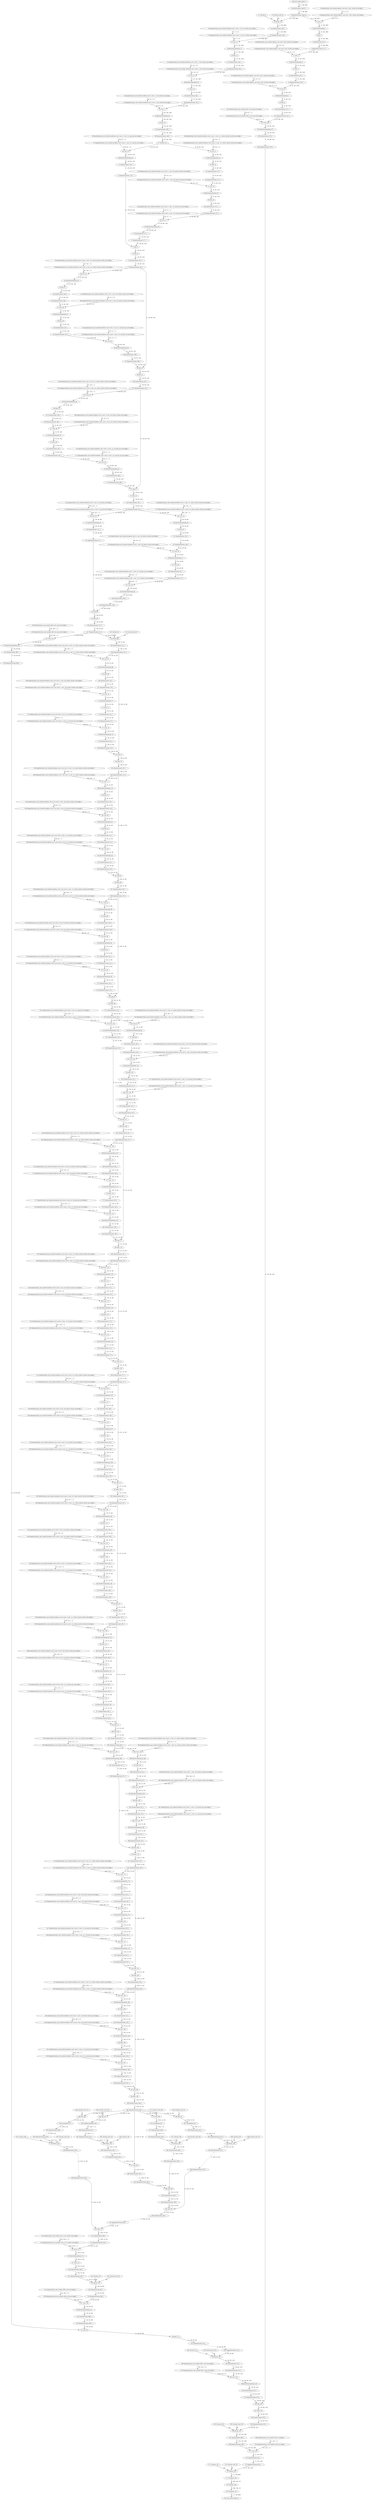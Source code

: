 strict digraph  {
"0 QuantizeLinear_input.0_1" [id=0, type=QuantizeLinear];
"1 DequantizeLinear_input.0_1" [id=1, type=DequantizeLinear];
"2 QuantizeLinear_nncf_module.highres_conv.conv1_sub1.convbn.conv.weight_1" [id=2, type=QuantizeLinear];
"3 DequantizeLinear_nncf_module.highres_conv.conv1_sub1.convbn.conv.weight_1" [id=3, type=DequantizeLinear];
"4 Conv_0" [id=4, type=Conv];
"5 BatchNormalization_1" [id=5, type=BatchNormalization];
"6 Relu_2" [id=6, type=Relu];
"7 QuantizeLinear_451_1" [id=7, type=QuantizeLinear];
"8 DequantizeLinear_451_1" [id=8, type=DequantizeLinear];
"9 QuantizeLinear_nncf_module.highres_conv.conv2_sub1.convbn.conv.weight_1" [id=9, type=QuantizeLinear];
"10 DequantizeLinear_nncf_module.highres_conv.conv2_sub1.convbn.conv.weight_1" [id=10, type=DequantizeLinear];
"11 Conv_3" [id=11, type=Conv];
"12 BatchNormalization_4" [id=12, type=BatchNormalization];
"13 Relu_5" [id=13, type=Relu];
"14 QuantizeLinear_454_1" [id=14, type=QuantizeLinear];
"15 DequantizeLinear_454_1" [id=15, type=DequantizeLinear];
"16 QuantizeLinear_nncf_module.highres_conv.conv3_sub1.convbn.conv.weight_1" [id=16, type=QuantizeLinear];
"17 DequantizeLinear_nncf_module.highres_conv.conv3_sub1.convbn.conv.weight_1" [id=17, type=DequantizeLinear];
"18 Conv_6" [id=18, type=Conv];
"19 BatchNormalization_7" [id=19, type=BatchNormalization];
"20 Relu_8" [id=20, type=Relu];
"21 Constant_9" [id=21, type=Constant];
"22 Constant_nncf_10" [id=22, type=Constant];
"23 Resize_10" [id=23, type=Resize];
"24 QuantizeLinear_459_1" [id=24, type=QuantizeLinear];
"25 DequantizeLinear_459_1" [id=25, type=DequantizeLinear];
"26 QuantizeLinear_nncf_module.backbone.conv1.conv1_1_3x3_s2.convbn.conv.weight_1" [id=26, type=QuantizeLinear];
"27 DequantizeLinear_nncf_module.backbone.conv1.conv1_1_3x3_s2.convbn.conv.weight_1" [id=27, type=DequantizeLinear];
"28 Conv_11" [id=28, type=Conv];
"29 BatchNormalization_12" [id=29, type=BatchNormalization];
"30 Relu_13" [id=30, type=Relu];
"31 QuantizeLinear_462_1" [id=31, type=QuantizeLinear];
"32 DequantizeLinear_462_1" [id=32, type=DequantizeLinear];
"33 QuantizeLinear_nncf_module.backbone.conv1.conv1_2_3x3.convbn.conv.weight_1" [id=33, type=QuantizeLinear];
"34 DequantizeLinear_nncf_module.backbone.conv1.conv1_2_3x3.convbn.conv.weight_1" [id=34, type=DequantizeLinear];
"35 Conv_14" [id=35, type=Conv];
"36 BatchNormalization_15" [id=36, type=BatchNormalization];
"37 Relu_16" [id=37, type=Relu];
"38 QuantizeLinear_465_1" [id=38, type=QuantizeLinear];
"39 DequantizeLinear_465_1" [id=39, type=DequantizeLinear];
"40 QuantizeLinear_nncf_module.backbone.conv1.conv1_3_3x3.convbn.conv.weight_1" [id=40, type=QuantizeLinear];
"41 DequantizeLinear_nncf_module.backbone.conv1.conv1_3_3x3.convbn.conv.weight_1" [id=41, type=DequantizeLinear];
"42 Conv_17" [id=42, type=Conv];
"43 BatchNormalization_18" [id=43, type=BatchNormalization];
"44 Relu_19" [id=44, type=Relu];
"45 QuantizeLinear_468_1" [id=45, type=QuantizeLinear];
"46 DequantizeLinear_468_1" [id=46, type=DequantizeLinear];
"47 MaxPool_20" [id=47, type=MaxPool];
"48 QuantizeLinear_nncf_module.backbone.conv2.conv2_1.conv_1x1_reduce_bnrelu.convbn.conv.weight_1" [id=48, type=QuantizeLinear];
"49 DequantizeLinear_nncf_module.backbone.conv2.conv2_1.conv_1x1_reduce_bnrelu.convbn.conv.weight_1" [id=49, type=DequantizeLinear];
"50 Conv_21" [id=50, type=Conv];
"51 BatchNormalization_22" [id=51, type=BatchNormalization];
"52 Relu_23" [id=52, type=Relu];
"53 QuantizeLinear_472_1" [id=53, type=QuantizeLinear];
"54 DequantizeLinear_472_1" [id=54, type=DequantizeLinear];
"55 QuantizeLinear_nncf_module.backbone.conv2.conv2_1.conv_3x3_bnrelu.convbn.conv.weight_1" [id=55, type=QuantizeLinear];
"56 DequantizeLinear_nncf_module.backbone.conv2.conv2_1.conv_3x3_bnrelu.convbn.conv.weight_1" [id=56, type=DequantizeLinear];
"57 Conv_24" [id=57, type=Conv];
"58 BatchNormalization_25" [id=58, type=BatchNormalization];
"59 Relu_26" [id=59, type=Relu];
"60 QuantizeLinear_475_1" [id=60, type=QuantizeLinear];
"61 DequantizeLinear_475_1" [id=61, type=DequantizeLinear];
"62 QuantizeLinear_nncf_module.backbone.conv2.conv2_1.conv_1x1_increase_bn.conv.weight_1" [id=62, type=QuantizeLinear];
"63 DequantizeLinear_nncf_module.backbone.conv2.conv2_1.conv_1x1_increase_bn.conv.weight_1" [id=63, type=DequantizeLinear];
"64 Conv_27" [id=64, type=Conv];
"65 BatchNormalization_28" [id=65, type=BatchNormalization];
"66 QuantizeLinear_nncf_module.backbone.conv2.conv2_1.conv_1x1_proj_bn.conv.weight_1" [id=66, type=QuantizeLinear];
"67 DequantizeLinear_nncf_module.backbone.conv2.conv2_1.conv_1x1_proj_bn.conv.weight_1" [id=67, type=DequantizeLinear];
"68 Conv_29" [id=68, type=Conv];
"69 BatchNormalization_30" [id=69, type=BatchNormalization];
"70 QuantizeLinear_477_1" [id=70, type=QuantizeLinear];
"71 DequantizeLinear_477_1" [id=71, type=DequantizeLinear];
"72 QuantizeLinear_479_1" [id=72, type=QuantizeLinear];
"73 DequantizeLinear_479_1" [id=73, type=DequantizeLinear];
"74 Add_31" [id=74, type=Add];
"75 Relu_32" [id=75, type=Relu];
"76 QuantizeLinear_481_1" [id=76, type=QuantizeLinear];
"77 DequantizeLinear_481_1" [id=77, type=DequantizeLinear];
"78 QuantizeLinear_nncf_module.backbone.conv2.conv2_2.conv_1x1_reduce_bnrelu.convbn.conv.weight_1" [id=78, type=QuantizeLinear];
"79 DequantizeLinear_nncf_module.backbone.conv2.conv2_2.conv_1x1_reduce_bnrelu.convbn.conv.weight_1" [id=79, type=DequantizeLinear];
"80 Conv_33" [id=80, type=Conv];
"81 BatchNormalization_34" [id=81, type=BatchNormalization];
"82 Relu_35" [id=82, type=Relu];
"83 QuantizeLinear_484_1" [id=83, type=QuantizeLinear];
"84 DequantizeLinear_484_1" [id=84, type=DequantizeLinear];
"85 QuantizeLinear_nncf_module.backbone.conv2.conv2_2.conv_3x3_bnrelu.convbn.conv.weight_1" [id=85, type=QuantizeLinear];
"86 DequantizeLinear_nncf_module.backbone.conv2.conv2_2.conv_3x3_bnrelu.convbn.conv.weight_1" [id=86, type=DequantizeLinear];
"87 Conv_36" [id=87, type=Conv];
"88 BatchNormalization_37" [id=88, type=BatchNormalization];
"89 Relu_38" [id=89, type=Relu];
"90 QuantizeLinear_487_1" [id=90, type=QuantizeLinear];
"91 DequantizeLinear_487_1" [id=91, type=DequantizeLinear];
"92 QuantizeLinear_nncf_module.backbone.conv2.conv2_2.conv_1x1_increase_bn.conv.weight_1" [id=92, type=QuantizeLinear];
"93 DequantizeLinear_nncf_module.backbone.conv2.conv2_2.conv_1x1_increase_bn.conv.weight_1" [id=93, type=DequantizeLinear];
"94 Conv_39" [id=94, type=Conv];
"95 BatchNormalization_40" [id=95, type=BatchNormalization];
"96 QuantizeLinear_489_1" [id=96, type=QuantizeLinear];
"97 DequantizeLinear_489_1" [id=97, type=DequantizeLinear];
"98 Add_41" [id=98, type=Add];
"99 Relu_42" [id=99, type=Relu];
"100 QuantizeLinear_491_1" [id=100, type=QuantizeLinear];
"101 DequantizeLinear_491_1" [id=101, type=DequantizeLinear];
"102 QuantizeLinear_nncf_module.backbone.conv2.conv2_3.conv_1x1_reduce_bnrelu.convbn.conv.weight_1" [id=102, type=QuantizeLinear];
"103 DequantizeLinear_nncf_module.backbone.conv2.conv2_3.conv_1x1_reduce_bnrelu.convbn.conv.weight_1" [id=103, type=DequantizeLinear];
"104 Conv_43" [id=104, type=Conv];
"105 BatchNormalization_44" [id=105, type=BatchNormalization];
"106 Relu_45" [id=106, type=Relu];
"107 QuantizeLinear_494_1" [id=107, type=QuantizeLinear];
"108 DequantizeLinear_494_1" [id=108, type=DequantizeLinear];
"109 QuantizeLinear_nncf_module.backbone.conv2.conv2_3.conv_3x3_bnrelu.convbn.conv.weight_1" [id=109, type=QuantizeLinear];
"110 DequantizeLinear_nncf_module.backbone.conv2.conv2_3.conv_3x3_bnrelu.convbn.conv.weight_1" [id=110, type=DequantizeLinear];
"111 Conv_46" [id=111, type=Conv];
"112 BatchNormalization_47" [id=112, type=BatchNormalization];
"113 Relu_48" [id=113, type=Relu];
"114 QuantizeLinear_497_1" [id=114, type=QuantizeLinear];
"115 DequantizeLinear_497_1" [id=115, type=DequantizeLinear];
"116 QuantizeLinear_nncf_module.backbone.conv2.conv2_3.conv_1x1_increase_bn.conv.weight_1" [id=116, type=QuantizeLinear];
"117 DequantizeLinear_nncf_module.backbone.conv2.conv2_3.conv_1x1_increase_bn.conv.weight_1" [id=117, type=DequantizeLinear];
"118 Conv_49" [id=118, type=Conv];
"119 BatchNormalization_50" [id=119, type=BatchNormalization];
"120 QuantizeLinear_499_1" [id=120, type=QuantizeLinear];
"121 DequantizeLinear_499_1" [id=121, type=DequantizeLinear];
"122 Add_51" [id=122, type=Add];
"123 Relu_52" [id=123, type=Relu];
"124 QuantizeLinear_501_1" [id=124, type=QuantizeLinear];
"125 DequantizeLinear_501_1" [id=125, type=DequantizeLinear];
"126 QuantizeLinear_nncf_module.backbone.conv3_1.conv_1x1_reduce_bnrelu.convbn.conv.weight_1" [id=126, type=QuantizeLinear];
"127 DequantizeLinear_nncf_module.backbone.conv3_1.conv_1x1_reduce_bnrelu.convbn.conv.weight_1" [id=127, type=DequantizeLinear];
"128 Conv_53" [id=128, type=Conv];
"129 BatchNormalization_54" [id=129, type=BatchNormalization];
"130 Relu_55" [id=130, type=Relu];
"131 QuantizeLinear_504_1" [id=131, type=QuantizeLinear];
"132 DequantizeLinear_504_1" [id=132, type=DequantizeLinear];
"133 QuantizeLinear_nncf_module.backbone.conv3_1.conv_3x3_bnrelu.convbn.conv.weight_1" [id=133, type=QuantizeLinear];
"134 DequantizeLinear_nncf_module.backbone.conv3_1.conv_3x3_bnrelu.convbn.conv.weight_1" [id=134, type=DequantizeLinear];
"135 Conv_56" [id=135, type=Conv];
"136 BatchNormalization_57" [id=136, type=BatchNormalization];
"137 Relu_58" [id=137, type=Relu];
"138 QuantizeLinear_507_1" [id=138, type=QuantizeLinear];
"139 DequantizeLinear_507_1" [id=139, type=DequantizeLinear];
"140 QuantizeLinear_nncf_module.backbone.conv3_1.conv_1x1_increase_bn.conv.weight_1" [id=140, type=QuantizeLinear];
"141 DequantizeLinear_nncf_module.backbone.conv3_1.conv_1x1_increase_bn.conv.weight_1" [id=141, type=DequantizeLinear];
"142 Conv_59" [id=142, type=Conv];
"143 BatchNormalization_60" [id=143, type=BatchNormalization];
"144 QuantizeLinear_nncf_module.backbone.conv3_1.conv_1x1_proj_bn.conv.weight_1" [id=144, type=QuantizeLinear];
"145 DequantizeLinear_nncf_module.backbone.conv3_1.conv_1x1_proj_bn.conv.weight_1" [id=145, type=DequantizeLinear];
"146 Conv_61" [id=146, type=Conv];
"147 BatchNormalization_62" [id=147, type=BatchNormalization];
"148 QuantizeLinear_509_1" [id=148, type=QuantizeLinear];
"149 DequantizeLinear_509_1" [id=149, type=DequantizeLinear];
"150 QuantizeLinear_511_1" [id=150, type=QuantizeLinear];
"151 DequantizeLinear_511_1" [id=151, type=DequantizeLinear];
"152 Add_63" [id=152, type=Add];
"153 Relu_64" [id=153, type=Relu];
"154 Constant_65" [id=154, type=Constant];
"155 Constant_nncf_67" [id=155, type=Constant];
"156 QuantizeLinear_513_1" [id=156, type=QuantizeLinear];
"157 DequantizeLinear_513_1" [id=157, type=DequantizeLinear];
"158 Resize_66" [id=158, type=Resize];
"159 QuantizeLinear_515_1" [id=159, type=QuantizeLinear];
"160 DequantizeLinear_515_1" [id=160, type=DequantizeLinear];
"161 QuantizeLinear_nncf_module.backbone.conv3_rest.conv3_2.conv_1x1_reduce_bnrelu.convbn.conv.weight_1" [id=161, type=QuantizeLinear];
"162 DequantizeLinear_nncf_module.backbone.conv3_rest.conv3_2.conv_1x1_reduce_bnrelu.convbn.conv.weight_1" [id=162, type=DequantizeLinear];
"163 Conv_67" [id=163, type=Conv];
"164 BatchNormalization_68" [id=164, type=BatchNormalization];
"165 Relu_69" [id=165, type=Relu];
"166 QuantizeLinear_518_1" [id=166, type=QuantizeLinear];
"167 DequantizeLinear_518_1" [id=167, type=DequantizeLinear];
"168 QuantizeLinear_nncf_module.backbone.conv3_rest.conv3_2.conv_3x3_bnrelu.convbn.conv.weight_1" [id=168, type=QuantizeLinear];
"169 DequantizeLinear_nncf_module.backbone.conv3_rest.conv3_2.conv_3x3_bnrelu.convbn.conv.weight_1" [id=169, type=DequantizeLinear];
"170 Conv_70" [id=170, type=Conv];
"171 BatchNormalization_71" [id=171, type=BatchNormalization];
"172 Relu_72" [id=172, type=Relu];
"173 QuantizeLinear_521_1" [id=173, type=QuantizeLinear];
"174 DequantizeLinear_521_1" [id=174, type=DequantizeLinear];
"175 QuantizeLinear_nncf_module.backbone.conv3_rest.conv3_2.conv_1x1_increase_bn.conv.weight_1" [id=175, type=QuantizeLinear];
"176 DequantizeLinear_nncf_module.backbone.conv3_rest.conv3_2.conv_1x1_increase_bn.conv.weight_1" [id=176, type=DequantizeLinear];
"177 Conv_73" [id=177, type=Conv];
"178 BatchNormalization_74" [id=178, type=BatchNormalization];
"179 QuantizeLinear_523_1" [id=179, type=QuantizeLinear];
"180 DequantizeLinear_523_1" [id=180, type=DequantizeLinear];
"181 Add_75" [id=181, type=Add];
"182 Relu_76" [id=182, type=Relu];
"183 QuantizeLinear_525_1" [id=183, type=QuantizeLinear];
"184 DequantizeLinear_525_1" [id=184, type=DequantizeLinear];
"185 QuantizeLinear_nncf_module.backbone.conv3_rest.conv3_3.conv_1x1_reduce_bnrelu.convbn.conv.weight_1" [id=185, type=QuantizeLinear];
"186 DequantizeLinear_nncf_module.backbone.conv3_rest.conv3_3.conv_1x1_reduce_bnrelu.convbn.conv.weight_1" [id=186, type=DequantizeLinear];
"187 Conv_77" [id=187, type=Conv];
"188 BatchNormalization_78" [id=188, type=BatchNormalization];
"189 Relu_79" [id=189, type=Relu];
"190 QuantizeLinear_528_1" [id=190, type=QuantizeLinear];
"191 DequantizeLinear_528_1" [id=191, type=DequantizeLinear];
"192 QuantizeLinear_nncf_module.backbone.conv3_rest.conv3_3.conv_3x3_bnrelu.convbn.conv.weight_1" [id=192, type=QuantizeLinear];
"193 DequantizeLinear_nncf_module.backbone.conv3_rest.conv3_3.conv_3x3_bnrelu.convbn.conv.weight_1" [id=193, type=DequantizeLinear];
"194 Conv_80" [id=194, type=Conv];
"195 BatchNormalization_81" [id=195, type=BatchNormalization];
"196 Relu_82" [id=196, type=Relu];
"197 QuantizeLinear_531_1" [id=197, type=QuantizeLinear];
"198 DequantizeLinear_531_1" [id=198, type=DequantizeLinear];
"199 QuantizeLinear_nncf_module.backbone.conv3_rest.conv3_3.conv_1x1_increase_bn.conv.weight_1" [id=199, type=QuantizeLinear];
"200 DequantizeLinear_nncf_module.backbone.conv3_rest.conv3_3.conv_1x1_increase_bn.conv.weight_1" [id=200, type=DequantizeLinear];
"201 Conv_83" [id=201, type=Conv];
"202 BatchNormalization_84" [id=202, type=BatchNormalization];
"203 QuantizeLinear_533_1" [id=203, type=QuantizeLinear];
"204 DequantizeLinear_533_1" [id=204, type=DequantizeLinear];
"205 Add_85" [id=205, type=Add];
"206 Relu_86" [id=206, type=Relu];
"207 QuantizeLinear_535_1" [id=207, type=QuantizeLinear];
"208 DequantizeLinear_535_1" [id=208, type=DequantizeLinear];
"209 QuantizeLinear_nncf_module.backbone.conv3_rest.conv3_4.conv_1x1_reduce_bnrelu.convbn.conv.weight_1" [id=209, type=QuantizeLinear];
"210 DequantizeLinear_nncf_module.backbone.conv3_rest.conv3_4.conv_1x1_reduce_bnrelu.convbn.conv.weight_1" [id=210, type=DequantizeLinear];
"211 Conv_87" [id=211, type=Conv];
"212 BatchNormalization_88" [id=212, type=BatchNormalization];
"213 Relu_89" [id=213, type=Relu];
"214 QuantizeLinear_538_1" [id=214, type=QuantizeLinear];
"215 DequantizeLinear_538_1" [id=215, type=DequantizeLinear];
"216 QuantizeLinear_nncf_module.backbone.conv3_rest.conv3_4.conv_3x3_bnrelu.convbn.conv.weight_1" [id=216, type=QuantizeLinear];
"217 DequantizeLinear_nncf_module.backbone.conv3_rest.conv3_4.conv_3x3_bnrelu.convbn.conv.weight_1" [id=217, type=DequantizeLinear];
"218 Conv_90" [id=218, type=Conv];
"219 BatchNormalization_91" [id=219, type=BatchNormalization];
"220 Relu_92" [id=220, type=Relu];
"221 QuantizeLinear_541_1" [id=221, type=QuantizeLinear];
"222 DequantizeLinear_541_1" [id=222, type=DequantizeLinear];
"223 QuantizeLinear_nncf_module.backbone.conv3_rest.conv3_4.conv_1x1_increase_bn.conv.weight_1" [id=223, type=QuantizeLinear];
"224 DequantizeLinear_nncf_module.backbone.conv3_rest.conv3_4.conv_1x1_increase_bn.conv.weight_1" [id=224, type=DequantizeLinear];
"225 Conv_93" [id=225, type=Conv];
"226 BatchNormalization_94" [id=226, type=BatchNormalization];
"227 QuantizeLinear_543_1" [id=227, type=QuantizeLinear];
"228 DequantizeLinear_543_1" [id=228, type=DequantizeLinear];
"229 Add_95" [id=229, type=Add];
"230 Relu_96" [id=230, type=Relu];
"231 QuantizeLinear_545_1" [id=231, type=QuantizeLinear];
"232 DequantizeLinear_545_1" [id=232, type=DequantizeLinear];
"233 QuantizeLinear_nncf_module.backbone.conv4.conv4_1.conv_1x1_reduce_bnrelu.convbn.conv.weight_1" [id=233, type=QuantizeLinear];
"234 DequantizeLinear_nncf_module.backbone.conv4.conv4_1.conv_1x1_reduce_bnrelu.convbn.conv.weight_1" [id=234, type=DequantizeLinear];
"235 Conv_97" [id=235, type=Conv];
"236 BatchNormalization_98" [id=236, type=BatchNormalization];
"237 Relu_99" [id=237, type=Relu];
"238 QuantizeLinear_548_1" [id=238, type=QuantizeLinear];
"239 DequantizeLinear_548_1" [id=239, type=DequantizeLinear];
"240 QuantizeLinear_nncf_module.backbone.conv4.conv4_1.conv_3x3_bnrelu.convbn.conv.weight_1" [id=240, type=QuantizeLinear];
"241 DequantizeLinear_nncf_module.backbone.conv4.conv4_1.conv_3x3_bnrelu.convbn.conv.weight_1" [id=241, type=DequantizeLinear];
"242 Conv_100" [id=242, type=Conv];
"243 BatchNormalization_101" [id=243, type=BatchNormalization];
"244 Relu_102" [id=244, type=Relu];
"245 QuantizeLinear_551_1" [id=245, type=QuantizeLinear];
"246 DequantizeLinear_551_1" [id=246, type=DequantizeLinear];
"247 QuantizeLinear_nncf_module.backbone.conv4.conv4_1.conv_1x1_increase_bn.conv.weight_1" [id=247, type=QuantizeLinear];
"248 DequantizeLinear_nncf_module.backbone.conv4.conv4_1.conv_1x1_increase_bn.conv.weight_1" [id=248, type=DequantizeLinear];
"249 Conv_103" [id=249, type=Conv];
"250 BatchNormalization_104" [id=250, type=BatchNormalization];
"251 QuantizeLinear_nncf_module.backbone.conv4.conv4_1.conv_1x1_proj_bn.conv.weight_1" [id=251, type=QuantizeLinear];
"252 DequantizeLinear_nncf_module.backbone.conv4.conv4_1.conv_1x1_proj_bn.conv.weight_1" [id=252, type=DequantizeLinear];
"253 Conv_105" [id=253, type=Conv];
"254 BatchNormalization_106" [id=254, type=BatchNormalization];
"255 QuantizeLinear_553_1" [id=255, type=QuantizeLinear];
"256 DequantizeLinear_553_1" [id=256, type=DequantizeLinear];
"257 QuantizeLinear_555_1" [id=257, type=QuantizeLinear];
"258 DequantizeLinear_555_1" [id=258, type=DequantizeLinear];
"259 Add_107" [id=259, type=Add];
"260 Relu_108" [id=260, type=Relu];
"261 QuantizeLinear_557_1" [id=261, type=QuantizeLinear];
"262 DequantizeLinear_557_1" [id=262, type=DequantizeLinear];
"263 QuantizeLinear_nncf_module.backbone.conv4.conv4_2.conv_1x1_reduce_bnrelu.convbn.conv.weight_1" [id=263, type=QuantizeLinear];
"264 DequantizeLinear_nncf_module.backbone.conv4.conv4_2.conv_1x1_reduce_bnrelu.convbn.conv.weight_1" [id=264, type=DequantizeLinear];
"265 Conv_109" [id=265, type=Conv];
"266 BatchNormalization_110" [id=266, type=BatchNormalization];
"267 Relu_111" [id=267, type=Relu];
"268 QuantizeLinear_560_1" [id=268, type=QuantizeLinear];
"269 DequantizeLinear_560_1" [id=269, type=DequantizeLinear];
"270 QuantizeLinear_nncf_module.backbone.conv4.conv4_2.conv_3x3_bnrelu.convbn.conv.weight_1" [id=270, type=QuantizeLinear];
"271 DequantizeLinear_nncf_module.backbone.conv4.conv4_2.conv_3x3_bnrelu.convbn.conv.weight_1" [id=271, type=DequantizeLinear];
"272 Conv_112" [id=272, type=Conv];
"273 BatchNormalization_113" [id=273, type=BatchNormalization];
"274 Relu_114" [id=274, type=Relu];
"275 QuantizeLinear_563_1" [id=275, type=QuantizeLinear];
"276 DequantizeLinear_563_1" [id=276, type=DequantizeLinear];
"277 QuantizeLinear_nncf_module.backbone.conv4.conv4_2.conv_1x1_increase_bn.conv.weight_1" [id=277, type=QuantizeLinear];
"278 DequantizeLinear_nncf_module.backbone.conv4.conv4_2.conv_1x1_increase_bn.conv.weight_1" [id=278, type=DequantizeLinear];
"279 Conv_115" [id=279, type=Conv];
"280 BatchNormalization_116" [id=280, type=BatchNormalization];
"281 QuantizeLinear_565_1" [id=281, type=QuantizeLinear];
"282 DequantizeLinear_565_1" [id=282, type=DequantizeLinear];
"283 Add_117" [id=283, type=Add];
"284 Relu_118" [id=284, type=Relu];
"285 QuantizeLinear_567_1" [id=285, type=QuantizeLinear];
"286 DequantizeLinear_567_1" [id=286, type=DequantizeLinear];
"287 QuantizeLinear_nncf_module.backbone.conv4.conv4_3.conv_1x1_reduce_bnrelu.convbn.conv.weight_1" [id=287, type=QuantizeLinear];
"288 DequantizeLinear_nncf_module.backbone.conv4.conv4_3.conv_1x1_reduce_bnrelu.convbn.conv.weight_1" [id=288, type=DequantizeLinear];
"289 Conv_119" [id=289, type=Conv];
"290 BatchNormalization_120" [id=290, type=BatchNormalization];
"291 Relu_121" [id=291, type=Relu];
"292 QuantizeLinear_570_1" [id=292, type=QuantizeLinear];
"293 DequantizeLinear_570_1" [id=293, type=DequantizeLinear];
"294 QuantizeLinear_nncf_module.backbone.conv4.conv4_3.conv_3x3_bnrelu.convbn.conv.weight_1" [id=294, type=QuantizeLinear];
"295 DequantizeLinear_nncf_module.backbone.conv4.conv4_3.conv_3x3_bnrelu.convbn.conv.weight_1" [id=295, type=DequantizeLinear];
"296 Conv_122" [id=296, type=Conv];
"297 BatchNormalization_123" [id=297, type=BatchNormalization];
"298 Relu_124" [id=298, type=Relu];
"299 QuantizeLinear_573_1" [id=299, type=QuantizeLinear];
"300 DequantizeLinear_573_1" [id=300, type=DequantizeLinear];
"301 QuantizeLinear_nncf_module.backbone.conv4.conv4_3.conv_1x1_increase_bn.conv.weight_1" [id=301, type=QuantizeLinear];
"302 DequantizeLinear_nncf_module.backbone.conv4.conv4_3.conv_1x1_increase_bn.conv.weight_1" [id=302, type=DequantizeLinear];
"303 Conv_125" [id=303, type=Conv];
"304 BatchNormalization_126" [id=304, type=BatchNormalization];
"305 QuantizeLinear_575_1" [id=305, type=QuantizeLinear];
"306 DequantizeLinear_575_1" [id=306, type=DequantizeLinear];
"307 Add_127" [id=307, type=Add];
"308 Relu_128" [id=308, type=Relu];
"309 QuantizeLinear_577_1" [id=309, type=QuantizeLinear];
"310 DequantizeLinear_577_1" [id=310, type=DequantizeLinear];
"311 QuantizeLinear_nncf_module.backbone.conv4.conv4_4.conv_1x1_reduce_bnrelu.convbn.conv.weight_1" [id=311, type=QuantizeLinear];
"312 DequantizeLinear_nncf_module.backbone.conv4.conv4_4.conv_1x1_reduce_bnrelu.convbn.conv.weight_1" [id=312, type=DequantizeLinear];
"313 Conv_129" [id=313, type=Conv];
"314 BatchNormalization_130" [id=314, type=BatchNormalization];
"315 Relu_131" [id=315, type=Relu];
"316 QuantizeLinear_580_1" [id=316, type=QuantizeLinear];
"317 DequantizeLinear_580_1" [id=317, type=DequantizeLinear];
"318 QuantizeLinear_nncf_module.backbone.conv4.conv4_4.conv_3x3_bnrelu.convbn.conv.weight_1" [id=318, type=QuantizeLinear];
"319 DequantizeLinear_nncf_module.backbone.conv4.conv4_4.conv_3x3_bnrelu.convbn.conv.weight_1" [id=319, type=DequantizeLinear];
"320 Conv_132" [id=320, type=Conv];
"321 BatchNormalization_133" [id=321, type=BatchNormalization];
"322 Relu_134" [id=322, type=Relu];
"323 QuantizeLinear_583_1" [id=323, type=QuantizeLinear];
"324 DequantizeLinear_583_1" [id=324, type=DequantizeLinear];
"325 QuantizeLinear_nncf_module.backbone.conv4.conv4_4.conv_1x1_increase_bn.conv.weight_1" [id=325, type=QuantizeLinear];
"326 DequantizeLinear_nncf_module.backbone.conv4.conv4_4.conv_1x1_increase_bn.conv.weight_1" [id=326, type=DequantizeLinear];
"327 Conv_135" [id=327, type=Conv];
"328 BatchNormalization_136" [id=328, type=BatchNormalization];
"329 QuantizeLinear_585_1" [id=329, type=QuantizeLinear];
"330 DequantizeLinear_585_1" [id=330, type=DequantizeLinear];
"331 Add_137" [id=331, type=Add];
"332 Relu_138" [id=332, type=Relu];
"333 QuantizeLinear_587_1" [id=333, type=QuantizeLinear];
"334 DequantizeLinear_587_1" [id=334, type=DequantizeLinear];
"335 QuantizeLinear_nncf_module.backbone.conv4.conv4_5.conv_1x1_reduce_bnrelu.convbn.conv.weight_1" [id=335, type=QuantizeLinear];
"336 DequantizeLinear_nncf_module.backbone.conv4.conv4_5.conv_1x1_reduce_bnrelu.convbn.conv.weight_1" [id=336, type=DequantizeLinear];
"337 Conv_139" [id=337, type=Conv];
"338 BatchNormalization_140" [id=338, type=BatchNormalization];
"339 Relu_141" [id=339, type=Relu];
"340 QuantizeLinear_590_1" [id=340, type=QuantizeLinear];
"341 DequantizeLinear_590_1" [id=341, type=DequantizeLinear];
"342 QuantizeLinear_nncf_module.backbone.conv4.conv4_5.conv_3x3_bnrelu.convbn.conv.weight_1" [id=342, type=QuantizeLinear];
"343 DequantizeLinear_nncf_module.backbone.conv4.conv4_5.conv_3x3_bnrelu.convbn.conv.weight_1" [id=343, type=DequantizeLinear];
"344 Conv_142" [id=344, type=Conv];
"345 BatchNormalization_143" [id=345, type=BatchNormalization];
"346 Relu_144" [id=346, type=Relu];
"347 QuantizeLinear_593_1" [id=347, type=QuantizeLinear];
"348 DequantizeLinear_593_1" [id=348, type=DequantizeLinear];
"349 QuantizeLinear_nncf_module.backbone.conv4.conv4_5.conv_1x1_increase_bn.conv.weight_1" [id=349, type=QuantizeLinear];
"350 DequantizeLinear_nncf_module.backbone.conv4.conv4_5.conv_1x1_increase_bn.conv.weight_1" [id=350, type=DequantizeLinear];
"351 Conv_145" [id=351, type=Conv];
"352 BatchNormalization_146" [id=352, type=BatchNormalization];
"353 QuantizeLinear_595_1" [id=353, type=QuantizeLinear];
"354 DequantizeLinear_595_1" [id=354, type=DequantizeLinear];
"355 Add_147" [id=355, type=Add];
"356 Relu_148" [id=356, type=Relu];
"357 QuantizeLinear_597_1" [id=357, type=QuantizeLinear];
"358 DequantizeLinear_597_1" [id=358, type=DequantizeLinear];
"359 QuantizeLinear_nncf_module.backbone.conv4.conv4_6.conv_1x1_reduce_bnrelu.convbn.conv.weight_1" [id=359, type=QuantizeLinear];
"360 DequantizeLinear_nncf_module.backbone.conv4.conv4_6.conv_1x1_reduce_bnrelu.convbn.conv.weight_1" [id=360, type=DequantizeLinear];
"361 Conv_149" [id=361, type=Conv];
"362 BatchNormalization_150" [id=362, type=BatchNormalization];
"363 Relu_151" [id=363, type=Relu];
"364 QuantizeLinear_600_1" [id=364, type=QuantizeLinear];
"365 DequantizeLinear_600_1" [id=365, type=DequantizeLinear];
"366 QuantizeLinear_nncf_module.backbone.conv4.conv4_6.conv_3x3_bnrelu.convbn.conv.weight_1" [id=366, type=QuantizeLinear];
"367 DequantizeLinear_nncf_module.backbone.conv4.conv4_6.conv_3x3_bnrelu.convbn.conv.weight_1" [id=367, type=DequantizeLinear];
"368 Conv_152" [id=368, type=Conv];
"369 BatchNormalization_153" [id=369, type=BatchNormalization];
"370 Relu_154" [id=370, type=Relu];
"371 QuantizeLinear_603_1" [id=371, type=QuantizeLinear];
"372 DequantizeLinear_603_1" [id=372, type=DequantizeLinear];
"373 QuantizeLinear_nncf_module.backbone.conv4.conv4_6.conv_1x1_increase_bn.conv.weight_1" [id=373, type=QuantizeLinear];
"374 DequantizeLinear_nncf_module.backbone.conv4.conv4_6.conv_1x1_increase_bn.conv.weight_1" [id=374, type=DequantizeLinear];
"375 Conv_155" [id=375, type=Conv];
"376 BatchNormalization_156" [id=376, type=BatchNormalization];
"377 QuantizeLinear_605_1" [id=377, type=QuantizeLinear];
"378 DequantizeLinear_605_1" [id=378, type=DequantizeLinear];
"379 Add_157" [id=379, type=Add];
"380 Relu_158" [id=380, type=Relu];
"381 QuantizeLinear_607_1" [id=381, type=QuantizeLinear];
"382 DequantizeLinear_607_1" [id=382, type=DequantizeLinear];
"383 QuantizeLinear_nncf_module.backbone.conv5.conv5_1.conv_1x1_reduce_bnrelu.convbn.conv.weight_1" [id=383, type=QuantizeLinear];
"384 DequantizeLinear_nncf_module.backbone.conv5.conv5_1.conv_1x1_reduce_bnrelu.convbn.conv.weight_1" [id=384, type=DequantizeLinear];
"385 Conv_159" [id=385, type=Conv];
"386 BatchNormalization_160" [id=386, type=BatchNormalization];
"387 Relu_161" [id=387, type=Relu];
"388 QuantizeLinear_610_1" [id=388, type=QuantizeLinear];
"389 DequantizeLinear_610_1" [id=389, type=DequantizeLinear];
"390 QuantizeLinear_nncf_module.backbone.conv5.conv5_1.conv_3x3_bnrelu.convbn.conv.weight_1" [id=390, type=QuantizeLinear];
"391 DequantizeLinear_nncf_module.backbone.conv5.conv5_1.conv_3x3_bnrelu.convbn.conv.weight_1" [id=391, type=DequantizeLinear];
"392 Conv_162" [id=392, type=Conv];
"393 BatchNormalization_163" [id=393, type=BatchNormalization];
"394 Relu_164" [id=394, type=Relu];
"395 QuantizeLinear_613_1" [id=395, type=QuantizeLinear];
"396 DequantizeLinear_613_1" [id=396, type=DequantizeLinear];
"397 QuantizeLinear_nncf_module.backbone.conv5.conv5_1.conv_1x1_increase_bn.conv.weight_1" [id=397, type=QuantizeLinear];
"398 DequantizeLinear_nncf_module.backbone.conv5.conv5_1.conv_1x1_increase_bn.conv.weight_1" [id=398, type=DequantizeLinear];
"399 Conv_165" [id=399, type=Conv];
"400 BatchNormalization_166" [id=400, type=BatchNormalization];
"401 QuantizeLinear_nncf_module.backbone.conv5.conv5_1.conv_1x1_proj_bn.conv.weight_1" [id=401, type=QuantizeLinear];
"402 DequantizeLinear_nncf_module.backbone.conv5.conv5_1.conv_1x1_proj_bn.conv.weight_1" [id=402, type=DequantizeLinear];
"403 Conv_167" [id=403, type=Conv];
"404 BatchNormalization_168" [id=404, type=BatchNormalization];
"405 QuantizeLinear_615_1" [id=405, type=QuantizeLinear];
"406 DequantizeLinear_615_1" [id=406, type=DequantizeLinear];
"407 QuantizeLinear_617_1" [id=407, type=QuantizeLinear];
"408 DequantizeLinear_617_1" [id=408, type=DequantizeLinear];
"409 Add_169" [id=409, type=Add];
"410 Relu_170" [id=410, type=Relu];
"411 QuantizeLinear_619_1" [id=411, type=QuantizeLinear];
"412 DequantizeLinear_619_1" [id=412, type=DequantizeLinear];
"413 QuantizeLinear_nncf_module.backbone.conv5.conv5_2.conv_1x1_reduce_bnrelu.convbn.conv.weight_1" [id=413, type=QuantizeLinear];
"414 DequantizeLinear_nncf_module.backbone.conv5.conv5_2.conv_1x1_reduce_bnrelu.convbn.conv.weight_1" [id=414, type=DequantizeLinear];
"415 Conv_171" [id=415, type=Conv];
"416 BatchNormalization_172" [id=416, type=BatchNormalization];
"417 Relu_173" [id=417, type=Relu];
"418 QuantizeLinear_622_1" [id=418, type=QuantizeLinear];
"419 DequantizeLinear_622_1" [id=419, type=DequantizeLinear];
"420 QuantizeLinear_nncf_module.backbone.conv5.conv5_2.conv_3x3_bnrelu.convbn.conv.weight_1" [id=420, type=QuantizeLinear];
"421 DequantizeLinear_nncf_module.backbone.conv5.conv5_2.conv_3x3_bnrelu.convbn.conv.weight_1" [id=421, type=DequantizeLinear];
"422 Conv_174" [id=422, type=Conv];
"423 BatchNormalization_175" [id=423, type=BatchNormalization];
"424 Relu_176" [id=424, type=Relu];
"425 QuantizeLinear_625_1" [id=425, type=QuantizeLinear];
"426 DequantizeLinear_625_1" [id=426, type=DequantizeLinear];
"427 QuantizeLinear_nncf_module.backbone.conv5.conv5_2.conv_1x1_increase_bn.conv.weight_1" [id=427, type=QuantizeLinear];
"428 DequantizeLinear_nncf_module.backbone.conv5.conv5_2.conv_1x1_increase_bn.conv.weight_1" [id=428, type=DequantizeLinear];
"429 Conv_177" [id=429, type=Conv];
"430 BatchNormalization_178" [id=430, type=BatchNormalization];
"431 QuantizeLinear_627_1" [id=431, type=QuantizeLinear];
"432 DequantizeLinear_627_1" [id=432, type=DequantizeLinear];
"433 Add_179" [id=433, type=Add];
"434 Relu_180" [id=434, type=Relu];
"435 QuantizeLinear_629_1" [id=435, type=QuantizeLinear];
"436 DequantizeLinear_629_1" [id=436, type=DequantizeLinear];
"437 QuantizeLinear_nncf_module.backbone.conv5.conv5_3.conv_1x1_reduce_bnrelu.convbn.conv.weight_1" [id=437, type=QuantizeLinear];
"438 DequantizeLinear_nncf_module.backbone.conv5.conv5_3.conv_1x1_reduce_bnrelu.convbn.conv.weight_1" [id=438, type=DequantizeLinear];
"439 Conv_181" [id=439, type=Conv];
"440 BatchNormalization_182" [id=440, type=BatchNormalization];
"441 Relu_183" [id=441, type=Relu];
"442 QuantizeLinear_632_1" [id=442, type=QuantizeLinear];
"443 DequantizeLinear_632_1" [id=443, type=DequantizeLinear];
"444 QuantizeLinear_nncf_module.backbone.conv5.conv5_3.conv_3x3_bnrelu.convbn.conv.weight_1" [id=444, type=QuantizeLinear];
"445 DequantizeLinear_nncf_module.backbone.conv5.conv5_3.conv_3x3_bnrelu.convbn.conv.weight_1" [id=445, type=DequantizeLinear];
"446 Conv_184" [id=446, type=Conv];
"447 BatchNormalization_185" [id=447, type=BatchNormalization];
"448 Relu_186" [id=448, type=Relu];
"449 QuantizeLinear_635_1" [id=449, type=QuantizeLinear];
"450 DequantizeLinear_635_1" [id=450, type=DequantizeLinear];
"451 QuantizeLinear_nncf_module.backbone.conv5.conv5_3.conv_1x1_increase_bn.conv.weight_1" [id=451, type=QuantizeLinear];
"452 DequantizeLinear_nncf_module.backbone.conv5.conv5_3.conv_1x1_increase_bn.conv.weight_1" [id=452, type=DequantizeLinear];
"453 Conv_187" [id=453, type=Conv];
"454 BatchNormalization_188" [id=454, type=BatchNormalization];
"455 QuantizeLinear_637_1" [id=455, type=QuantizeLinear];
"456 DequantizeLinear_637_1" [id=456, type=DequantizeLinear];
"457 Add_189" [id=457, type=Add];
"458 Relu_190" [id=458, type=Relu];
"459 Constant_nncf_193" [id=459, type=Constant];
"460 QuantizeLinear_639_1" [id=460, type=QuantizeLinear];
"461 DequantizeLinear_639_1" [id=461, type=DequantizeLinear];
"462 Pad_191" [id=462, type=Pad];
"463 GlobalAveragePool_192" [id=463, type=GlobalAveragePool];
"464 Constant_193" [id=464, type=Constant];
"465 Constant_nncf_197" [id=465, type=Constant];
"466 QuantizeLinear_641_1" [id=466, type=QuantizeLinear];
"467 DequantizeLinear_641_1" [id=467, type=DequantizeLinear];
"468 Resize_194" [id=468, type=Resize];
"469 QuantizeLinear_643_1" [id=469, type=QuantizeLinear];
"470 DequantizeLinear_643_1" [id=470, type=DequantizeLinear];
"471 Add_195" [id=471, type=Add];
"472 Constant_nncf_200" [id=472, type=Constant];
"473 Pad_196" [id=473, type=Pad];
"474 AveragePool_197" [id=474, type=AveragePool];
"475 Constant_198" [id=475, type=Constant];
"476 Constant_nncf_204" [id=476, type=Constant];
"477 QuantizeLinear_646_1" [id=477, type=QuantizeLinear];
"478 DequantizeLinear_646_1" [id=478, type=DequantizeLinear];
"479 Resize_199" [id=479, type=Resize];
"480 QuantizeLinear_644_1" [id=480, type=QuantizeLinear];
"481 DequantizeLinear_644_1" [id=481, type=DequantizeLinear];
"482 QuantizeLinear_648_1" [id=482, type=QuantizeLinear];
"483 DequantizeLinear_648_1" [id=483, type=DequantizeLinear];
"484 Add_200" [id=484, type=Add];
"485 Constant_nncf_207" [id=485, type=Constant];
"486 Pad_201" [id=486, type=Pad];
"487 AveragePool_202" [id=487, type=AveragePool];
"488 Constant_203" [id=488, type=Constant];
"489 Constant_nncf_211" [id=489, type=Constant];
"490 QuantizeLinear_651_1" [id=490, type=QuantizeLinear];
"491 DequantizeLinear_651_1" [id=491, type=DequantizeLinear];
"492 Resize_204" [id=492, type=Resize];
"493 QuantizeLinear_649_1" [id=493, type=QuantizeLinear];
"494 DequantizeLinear_649_1" [id=494, type=DequantizeLinear];
"495 QuantizeLinear_653_1" [id=495, type=QuantizeLinear];
"496 DequantizeLinear_653_1" [id=496, type=DequantizeLinear];
"497 Add_205" [id=497, type=Add];
"498 Constant_nncf_214" [id=498, type=Constant];
"499 Pad_206" [id=499, type=Pad];
"500 AveragePool_207" [id=500, type=AveragePool];
"501 Constant_208" [id=501, type=Constant];
"502 Constant_nncf_218" [id=502, type=Constant];
"503 QuantizeLinear_656_1" [id=503, type=QuantizeLinear];
"504 DequantizeLinear_656_1" [id=504, type=DequantizeLinear];
"505 Resize_209" [id=505, type=Resize];
"506 QuantizeLinear_654_1" [id=506, type=QuantizeLinear];
"507 DequantizeLinear_654_1" [id=507, type=DequantizeLinear];
"508 QuantizeLinear_658_1" [id=508, type=QuantizeLinear];
"509 DequantizeLinear_658_1" [id=509, type=DequantizeLinear];
"510 Add_210" [id=510, type=Add];
"511 QuantizeLinear_659_1" [id=511, type=QuantizeLinear];
"512 DequantizeLinear_659_1" [id=512, type=DequantizeLinear];
"513 QuantizeLinear_nncf_module.conv5_4_k1.convbn.conv.weight_1" [id=513, type=QuantizeLinear];
"514 DequantizeLinear_nncf_module.conv5_4_k1.convbn.conv.weight_1" [id=514, type=DequantizeLinear];
"515 Conv_211" [id=515, type=Conv];
"516 BatchNormalization_212" [id=516, type=BatchNormalization];
"517 Relu_213" [id=517, type=Relu];
"518 Constant_214" [id=518, type=Constant];
"519 Constant_nncf_225" [id=519, type=Constant];
"520 QuantizeLinear_662_1" [id=520, type=QuantizeLinear];
"521 DequantizeLinear_662_1" [id=521, type=DequantizeLinear];
"522 Resize_215" [id=522, type=Resize];
"523 QuantizeLinear_664_1" [id=523, type=QuantizeLinear];
"524 DequantizeLinear_664_1" [id=524, type=DequantizeLinear];
"525 QuantizeLinear_nncf_module.cff42.conv.conv.weight_1" [id=525, type=QuantizeLinear];
"526 DequantizeLinear_nncf_module.cff42.conv.conv.weight_1" [id=526, type=DequantizeLinear];
"527 Conv_216" [id=527, type=Conv];
"528 BatchNormalization_217" [id=528, type=BatchNormalization];
"529 QuantizeLinear_nncf_module.cff42.conv_proj.conv.weight_1" [id=529, type=QuantizeLinear];
"530 DequantizeLinear_nncf_module.cff42.conv_proj.conv.weight_1" [id=530, type=DequantizeLinear];
"531 Conv_218" [id=531, type=Conv];
"532 BatchNormalization_219" [id=532, type=BatchNormalization];
"533 QuantizeLinear_666_1" [id=533, type=QuantizeLinear];
"534 DequantizeLinear_666_1" [id=534, type=DequantizeLinear];
"535 QuantizeLinear_668_1" [id=535, type=QuantizeLinear];
"536 DequantizeLinear_668_1" [id=536, type=DequantizeLinear];
"537 Add_220" [id=537, type=Add];
"538 Relu_221" [id=538, type=Relu];
"539 Constant_222" [id=539, type=Constant];
"540 Constant_nncf_234" [id=540, type=Constant];
"541 QuantizeLinear_670_1" [id=541, type=QuantizeLinear];
"542 DequantizeLinear_670_1" [id=542, type=DequantizeLinear];
"543 Resize_223" [id=543, type=Resize];
"544 QuantizeLinear_672_1" [id=544, type=QuantizeLinear];
"545 DequantizeLinear_672_1" [id=545, type=DequantizeLinear];
"546 QuantizeLinear_nncf_module.cff421.conv.conv.weight_1" [id=546, type=QuantizeLinear];
"547 DequantizeLinear_nncf_module.cff421.conv.conv.weight_1" [id=547, type=DequantizeLinear];
"548 Conv_224" [id=548, type=Conv];
"549 BatchNormalization_225" [id=549, type=BatchNormalization];
"550 QuantizeLinear_457_1" [id=550, type=QuantizeLinear];
"551 DequantizeLinear_457_1" [id=551, type=DequantizeLinear];
"552 QuantizeLinear_nncf_module.cff421.conv_proj.conv.weight_1" [id=552, type=QuantizeLinear];
"553 DequantizeLinear_nncf_module.cff421.conv_proj.conv.weight_1" [id=553, type=DequantizeLinear];
"554 Conv_226" [id=554, type=Conv];
"555 BatchNormalization_227" [id=555, type=BatchNormalization];
"556 QuantizeLinear_674_1" [id=556, type=QuantizeLinear];
"557 DequantizeLinear_674_1" [id=557, type=DequantizeLinear];
"558 QuantizeLinear_676_1" [id=558, type=QuantizeLinear];
"559 DequantizeLinear_676_1" [id=559, type=DequantizeLinear];
"560 Add_228" [id=560, type=Add];
"561 Relu_229" [id=561, type=Relu];
"562 Constant_230" [id=562, type=Constant];
"563 Constant_nncf_243" [id=563, type=Constant];
"564 QuantizeLinear_678_1" [id=564, type=QuantizeLinear];
"565 DequantizeLinear_678_1" [id=565, type=DequantizeLinear];
"566 Resize_231" [id=566, type=Resize];
"567 QuantizeLinear_680_1" [id=567, type=QuantizeLinear];
"568 DequantizeLinear_680_1" [id=568, type=DequantizeLinear];
"569 QuantizeLinear_nncf_module.conv6_cls.weight_1" [id=569, type=QuantizeLinear];
"570 DequantizeLinear_nncf_module.conv6_cls.weight_1" [id=570, type=DequantizeLinear];
"571 Conv_232" [id=571, type=Conv];
"572 Constant_233" [id=572, type=Constant];
"573 Constant_nncf_247" [id=573, type=Constant];
"574 QuantizeLinear_681_1" [id=574, type=QuantizeLinear];
"575 DequantizeLinear_681_1" [id=575, type=DequantizeLinear];
"576 Resize_234" [id=576, type=Resize];
"577 Transpose_235" [id=577, type=Transpose];
"578 Softmax_236" [id=578, type=Softmax];
"579 Transpose_237" [id=579, type=Transpose];
"580 nncf_model_input_0" [id=580, type=nncf_model_input];
"581 nncf_model_output_0" [id=581, type=nncf_model_output];
"0 QuantizeLinear_input.0_1" -> "1 DequantizeLinear_input.0_1"  [label="[1, 3, 768, 960]", style=dashed];
"1 DequantizeLinear_input.0_1" -> "4 Conv_0"  [label="[1, 3, 768, 960]", style=solid];
"1 DequantizeLinear_input.0_1" -> "23 Resize_10"  [label="[1, 3, 768, 960]", style=solid];
"2 QuantizeLinear_nncf_module.highres_conv.conv1_sub1.convbn.conv.weight_1" -> "3 DequantizeLinear_nncf_module.highres_conv.conv1_sub1.convbn.conv.weight_1"  [label="[32, 3, 3, 3]", style=dashed];
"3 DequantizeLinear_nncf_module.highres_conv.conv1_sub1.convbn.conv.weight_1" -> "4 Conv_0"  [label="[32, 3, 3, 3]", style=solid];
"4 Conv_0" -> "5 BatchNormalization_1"  [label="[1, 32, 384, 480]", style=solid];
"5 BatchNormalization_1" -> "6 Relu_2"  [label="[1, 32, 384, 480]", style=solid];
"6 Relu_2" -> "7 QuantizeLinear_451_1"  [label="[1, 32, 384, 480]", style=solid];
"7 QuantizeLinear_451_1" -> "8 DequantizeLinear_451_1"  [label="[1, 32, 384, 480]", style=dashed];
"8 DequantizeLinear_451_1" -> "11 Conv_3"  [label="[1, 32, 384, 480]", style=solid];
"9 QuantizeLinear_nncf_module.highres_conv.conv2_sub1.convbn.conv.weight_1" -> "10 DequantizeLinear_nncf_module.highres_conv.conv2_sub1.convbn.conv.weight_1"  [label="[32, 32, 3, 3]", style=dashed];
"10 DequantizeLinear_nncf_module.highres_conv.conv2_sub1.convbn.conv.weight_1" -> "11 Conv_3"  [label="[32, 32, 3, 3]", style=solid];
"11 Conv_3" -> "12 BatchNormalization_4"  [label="[1, 32, 192, 240]", style=solid];
"12 BatchNormalization_4" -> "13 Relu_5"  [label="[1, 32, 192, 240]", style=solid];
"13 Relu_5" -> "14 QuantizeLinear_454_1"  [label="[1, 32, 192, 240]", style=solid];
"14 QuantizeLinear_454_1" -> "15 DequantizeLinear_454_1"  [label="[1, 32, 192, 240]", style=dashed];
"15 DequantizeLinear_454_1" -> "18 Conv_6"  [label="[1, 32, 192, 240]", style=solid];
"16 QuantizeLinear_nncf_module.highres_conv.conv3_sub1.convbn.conv.weight_1" -> "17 DequantizeLinear_nncf_module.highres_conv.conv3_sub1.convbn.conv.weight_1"  [label="[32, 32, 3, 3]", style=dashed];
"17 DequantizeLinear_nncf_module.highres_conv.conv3_sub1.convbn.conv.weight_1" -> "18 Conv_6"  [label="[32, 32, 3, 3]", style=solid];
"18 Conv_6" -> "19 BatchNormalization_7"  [label="[1, 32, 96, 120]", style=solid];
"19 BatchNormalization_7" -> "20 Relu_8"  [label="[1, 32, 96, 120]", style=solid];
"20 Relu_8" -> "550 QuantizeLinear_457_1"  [label="[1, 32, 96, 120]", style=solid];
"21 Constant_9" -> "23 Resize_10"  [label="[4]", style=solid];
"22 Constant_nncf_10" -> "23 Resize_10"  [label="[8]", style=solid];
"23 Resize_10" -> "24 QuantizeLinear_459_1"  [label="[1, 3, 384, 480]", style=solid];
"24 QuantizeLinear_459_1" -> "25 DequantizeLinear_459_1"  [label="[1, 3, 384, 480]", style=dashed];
"25 DequantizeLinear_459_1" -> "28 Conv_11"  [label="[1, 3, 384, 480]", style=solid];
"26 QuantizeLinear_nncf_module.backbone.conv1.conv1_1_3x3_s2.convbn.conv.weight_1" -> "27 DequantizeLinear_nncf_module.backbone.conv1.conv1_1_3x3_s2.convbn.conv.weight_1"  [label="[32, 3, 3, 3]", style=dashed];
"27 DequantizeLinear_nncf_module.backbone.conv1.conv1_1_3x3_s2.convbn.conv.weight_1" -> "28 Conv_11"  [label="[32, 3, 3, 3]", style=solid];
"28 Conv_11" -> "29 BatchNormalization_12"  [label="[1, 32, 192, 240]", style=solid];
"29 BatchNormalization_12" -> "30 Relu_13"  [label="[1, 32, 192, 240]", style=solid];
"30 Relu_13" -> "31 QuantizeLinear_462_1"  [label="[1, 32, 192, 240]", style=solid];
"31 QuantizeLinear_462_1" -> "32 DequantizeLinear_462_1"  [label="[1, 32, 192, 240]", style=dashed];
"32 DequantizeLinear_462_1" -> "35 Conv_14"  [label="[1, 32, 192, 240]", style=solid];
"33 QuantizeLinear_nncf_module.backbone.conv1.conv1_2_3x3.convbn.conv.weight_1" -> "34 DequantizeLinear_nncf_module.backbone.conv1.conv1_2_3x3.convbn.conv.weight_1"  [label="[32, 32, 3, 3]", style=dashed];
"34 DequantizeLinear_nncf_module.backbone.conv1.conv1_2_3x3.convbn.conv.weight_1" -> "35 Conv_14"  [label="[32, 32, 3, 3]", style=solid];
"35 Conv_14" -> "36 BatchNormalization_15"  [label="[1, 32, 192, 240]", style=solid];
"36 BatchNormalization_15" -> "37 Relu_16"  [label="[1, 32, 192, 240]", style=solid];
"37 Relu_16" -> "38 QuantizeLinear_465_1"  [label="[1, 32, 192, 240]", style=solid];
"38 QuantizeLinear_465_1" -> "39 DequantizeLinear_465_1"  [label="[1, 32, 192, 240]", style=dashed];
"39 DequantizeLinear_465_1" -> "42 Conv_17"  [label="[1, 32, 192, 240]", style=solid];
"40 QuantizeLinear_nncf_module.backbone.conv1.conv1_3_3x3.convbn.conv.weight_1" -> "41 DequantizeLinear_nncf_module.backbone.conv1.conv1_3_3x3.convbn.conv.weight_1"  [label="[64, 32, 3, 3]", style=dashed];
"41 DequantizeLinear_nncf_module.backbone.conv1.conv1_3_3x3.convbn.conv.weight_1" -> "42 Conv_17"  [label="[64, 32, 3, 3]", style=solid];
"42 Conv_17" -> "43 BatchNormalization_18"  [label="[1, 64, 192, 240]", style=solid];
"43 BatchNormalization_18" -> "44 Relu_19"  [label="[1, 64, 192, 240]", style=solid];
"44 Relu_19" -> "45 QuantizeLinear_468_1"  [label="[1, 64, 192, 240]", style=solid];
"45 QuantizeLinear_468_1" -> "46 DequantizeLinear_468_1"  [label="[1, 64, 192, 240]", style=dashed];
"46 DequantizeLinear_468_1" -> "47 MaxPool_20"  [label="[1, 64, 192, 240]", style=solid];
"47 MaxPool_20" -> "50 Conv_21"  [label="[1, 64, 96, 120]", style=solid];
"47 MaxPool_20" -> "68 Conv_29"  [label="[1, 64, 96, 120]", style=solid];
"48 QuantizeLinear_nncf_module.backbone.conv2.conv2_1.conv_1x1_reduce_bnrelu.convbn.conv.weight_1" -> "49 DequantizeLinear_nncf_module.backbone.conv2.conv2_1.conv_1x1_reduce_bnrelu.convbn.conv.weight_1"  [label="[32, 64, 1, 1]", style=dashed];
"49 DequantizeLinear_nncf_module.backbone.conv2.conv2_1.conv_1x1_reduce_bnrelu.convbn.conv.weight_1" -> "50 Conv_21"  [label="[32, 64, 1, 1]", style=solid];
"50 Conv_21" -> "51 BatchNormalization_22"  [label="[1, 32, 96, 120]", style=solid];
"51 BatchNormalization_22" -> "52 Relu_23"  [label="[1, 32, 96, 120]", style=solid];
"52 Relu_23" -> "53 QuantizeLinear_472_1"  [label="[1, 32, 96, 120]", style=solid];
"53 QuantizeLinear_472_1" -> "54 DequantizeLinear_472_1"  [label="[1, 32, 96, 120]", style=dashed];
"54 DequantizeLinear_472_1" -> "57 Conv_24"  [label="[1, 32, 96, 120]", style=solid];
"55 QuantizeLinear_nncf_module.backbone.conv2.conv2_1.conv_3x3_bnrelu.convbn.conv.weight_1" -> "56 DequantizeLinear_nncf_module.backbone.conv2.conv2_1.conv_3x3_bnrelu.convbn.conv.weight_1"  [label="[32, 32, 3, 3]", style=dashed];
"56 DequantizeLinear_nncf_module.backbone.conv2.conv2_1.conv_3x3_bnrelu.convbn.conv.weight_1" -> "57 Conv_24"  [label="[32, 32, 3, 3]", style=solid];
"57 Conv_24" -> "58 BatchNormalization_25"  [label="[1, 32, 96, 120]", style=solid];
"58 BatchNormalization_25" -> "59 Relu_26"  [label="[1, 32, 96, 120]", style=solid];
"59 Relu_26" -> "60 QuantizeLinear_475_1"  [label="[1, 32, 96, 120]", style=solid];
"60 QuantizeLinear_475_1" -> "61 DequantizeLinear_475_1"  [label="[1, 32, 96, 120]", style=dashed];
"61 DequantizeLinear_475_1" -> "64 Conv_27"  [label="[1, 32, 96, 120]", style=solid];
"62 QuantizeLinear_nncf_module.backbone.conv2.conv2_1.conv_1x1_increase_bn.conv.weight_1" -> "63 DequantizeLinear_nncf_module.backbone.conv2.conv2_1.conv_1x1_increase_bn.conv.weight_1"  [label="[128, 32, 1, 1]", style=dashed];
"63 DequantizeLinear_nncf_module.backbone.conv2.conv2_1.conv_1x1_increase_bn.conv.weight_1" -> "64 Conv_27"  [label="[128, 32, 1, 1]", style=solid];
"64 Conv_27" -> "65 BatchNormalization_28"  [label="[1, 128, 96, 120]", style=solid];
"65 BatchNormalization_28" -> "70 QuantizeLinear_477_1"  [label="[1, 128, 96, 120]", style=solid];
"66 QuantizeLinear_nncf_module.backbone.conv2.conv2_1.conv_1x1_proj_bn.conv.weight_1" -> "67 DequantizeLinear_nncf_module.backbone.conv2.conv2_1.conv_1x1_proj_bn.conv.weight_1"  [label="[128, 64, 1, 1]", style=dashed];
"67 DequantizeLinear_nncf_module.backbone.conv2.conv2_1.conv_1x1_proj_bn.conv.weight_1" -> "68 Conv_29"  [label="[128, 64, 1, 1]", style=solid];
"68 Conv_29" -> "69 BatchNormalization_30"  [label="[1, 128, 96, 120]", style=solid];
"69 BatchNormalization_30" -> "72 QuantizeLinear_479_1"  [label="[1, 128, 96, 120]", style=solid];
"70 QuantizeLinear_477_1" -> "71 DequantizeLinear_477_1"  [label="[1, 128, 96, 120]", style=dashed];
"71 DequantizeLinear_477_1" -> "74 Add_31"  [label="[1, 128, 96, 120]", style=solid];
"72 QuantizeLinear_479_1" -> "73 DequantizeLinear_479_1"  [label="[1, 128, 96, 120]", style=dashed];
"73 DequantizeLinear_479_1" -> "74 Add_31"  [label="[1, 128, 96, 120]", style=solid];
"74 Add_31" -> "75 Relu_32"  [label="[1, 128, 96, 120]", style=solid];
"75 Relu_32" -> "76 QuantizeLinear_481_1"  [label="[1, 128, 96, 120]", style=solid];
"76 QuantizeLinear_481_1" -> "77 DequantizeLinear_481_1"  [label="[1, 128, 96, 120]", style=dashed];
"77 DequantizeLinear_481_1" -> "80 Conv_33"  [label="[1, 128, 96, 120]", style=solid];
"77 DequantizeLinear_481_1" -> "98 Add_41"  [label="[1, 128, 96, 120]", style=solid];
"78 QuantizeLinear_nncf_module.backbone.conv2.conv2_2.conv_1x1_reduce_bnrelu.convbn.conv.weight_1" -> "79 DequantizeLinear_nncf_module.backbone.conv2.conv2_2.conv_1x1_reduce_bnrelu.convbn.conv.weight_1"  [label="[32, 128, 1, 1]", style=dashed];
"79 DequantizeLinear_nncf_module.backbone.conv2.conv2_2.conv_1x1_reduce_bnrelu.convbn.conv.weight_1" -> "80 Conv_33"  [label="[32, 128, 1, 1]", style=solid];
"80 Conv_33" -> "81 BatchNormalization_34"  [label="[1, 32, 96, 120]", style=solid];
"81 BatchNormalization_34" -> "82 Relu_35"  [label="[1, 32, 96, 120]", style=solid];
"82 Relu_35" -> "83 QuantizeLinear_484_1"  [label="[1, 32, 96, 120]", style=solid];
"83 QuantizeLinear_484_1" -> "84 DequantizeLinear_484_1"  [label="[1, 32, 96, 120]", style=dashed];
"84 DequantizeLinear_484_1" -> "87 Conv_36"  [label="[1, 32, 96, 120]", style=solid];
"85 QuantizeLinear_nncf_module.backbone.conv2.conv2_2.conv_3x3_bnrelu.convbn.conv.weight_1" -> "86 DequantizeLinear_nncf_module.backbone.conv2.conv2_2.conv_3x3_bnrelu.convbn.conv.weight_1"  [label="[32, 32, 3, 3]", style=dashed];
"86 DequantizeLinear_nncf_module.backbone.conv2.conv2_2.conv_3x3_bnrelu.convbn.conv.weight_1" -> "87 Conv_36"  [label="[32, 32, 3, 3]", style=solid];
"87 Conv_36" -> "88 BatchNormalization_37"  [label="[1, 32, 96, 120]", style=solid];
"88 BatchNormalization_37" -> "89 Relu_38"  [label="[1, 32, 96, 120]", style=solid];
"89 Relu_38" -> "90 QuantizeLinear_487_1"  [label="[1, 32, 96, 120]", style=solid];
"90 QuantizeLinear_487_1" -> "91 DequantizeLinear_487_1"  [label="[1, 32, 96, 120]", style=dashed];
"91 DequantizeLinear_487_1" -> "94 Conv_39"  [label="[1, 32, 96, 120]", style=solid];
"92 QuantizeLinear_nncf_module.backbone.conv2.conv2_2.conv_1x1_increase_bn.conv.weight_1" -> "93 DequantizeLinear_nncf_module.backbone.conv2.conv2_2.conv_1x1_increase_bn.conv.weight_1"  [label="[128, 32, 1, 1]", style=dashed];
"93 DequantizeLinear_nncf_module.backbone.conv2.conv2_2.conv_1x1_increase_bn.conv.weight_1" -> "94 Conv_39"  [label="[128, 32, 1, 1]", style=solid];
"94 Conv_39" -> "95 BatchNormalization_40"  [label="[1, 128, 96, 120]", style=solid];
"95 BatchNormalization_40" -> "96 QuantizeLinear_489_1"  [label="[1, 128, 96, 120]", style=solid];
"96 QuantizeLinear_489_1" -> "97 DequantizeLinear_489_1"  [label="[1, 128, 96, 120]", style=dashed];
"97 DequantizeLinear_489_1" -> "98 Add_41"  [label="[1, 128, 96, 120]", style=solid];
"98 Add_41" -> "99 Relu_42"  [label="[1, 128, 96, 120]", style=solid];
"99 Relu_42" -> "100 QuantizeLinear_491_1"  [label="[1, 128, 96, 120]", style=solid];
"100 QuantizeLinear_491_1" -> "101 DequantizeLinear_491_1"  [label="[1, 128, 96, 120]", style=dashed];
"101 DequantizeLinear_491_1" -> "104 Conv_43"  [label="[1, 128, 96, 120]", style=solid];
"101 DequantizeLinear_491_1" -> "122 Add_51"  [label="[1, 128, 96, 120]", style=solid];
"102 QuantizeLinear_nncf_module.backbone.conv2.conv2_3.conv_1x1_reduce_bnrelu.convbn.conv.weight_1" -> "103 DequantizeLinear_nncf_module.backbone.conv2.conv2_3.conv_1x1_reduce_bnrelu.convbn.conv.weight_1"  [label="[32, 128, 1, 1]", style=dashed];
"103 DequantizeLinear_nncf_module.backbone.conv2.conv2_3.conv_1x1_reduce_bnrelu.convbn.conv.weight_1" -> "104 Conv_43"  [label="[32, 128, 1, 1]", style=solid];
"104 Conv_43" -> "105 BatchNormalization_44"  [label="[1, 32, 96, 120]", style=solid];
"105 BatchNormalization_44" -> "106 Relu_45"  [label="[1, 32, 96, 120]", style=solid];
"106 Relu_45" -> "107 QuantizeLinear_494_1"  [label="[1, 32, 96, 120]", style=solid];
"107 QuantizeLinear_494_1" -> "108 DequantizeLinear_494_1"  [label="[1, 32, 96, 120]", style=dashed];
"108 DequantizeLinear_494_1" -> "111 Conv_46"  [label="[1, 32, 96, 120]", style=solid];
"109 QuantizeLinear_nncf_module.backbone.conv2.conv2_3.conv_3x3_bnrelu.convbn.conv.weight_1" -> "110 DequantizeLinear_nncf_module.backbone.conv2.conv2_3.conv_3x3_bnrelu.convbn.conv.weight_1"  [label="[32, 32, 3, 3]", style=dashed];
"110 DequantizeLinear_nncf_module.backbone.conv2.conv2_3.conv_3x3_bnrelu.convbn.conv.weight_1" -> "111 Conv_46"  [label="[32, 32, 3, 3]", style=solid];
"111 Conv_46" -> "112 BatchNormalization_47"  [label="[1, 32, 96, 120]", style=solid];
"112 BatchNormalization_47" -> "113 Relu_48"  [label="[1, 32, 96, 120]", style=solid];
"113 Relu_48" -> "114 QuantizeLinear_497_1"  [label="[1, 32, 96, 120]", style=solid];
"114 QuantizeLinear_497_1" -> "115 DequantizeLinear_497_1"  [label="[1, 32, 96, 120]", style=dashed];
"115 DequantizeLinear_497_1" -> "118 Conv_49"  [label="[1, 32, 96, 120]", style=solid];
"116 QuantizeLinear_nncf_module.backbone.conv2.conv2_3.conv_1x1_increase_bn.conv.weight_1" -> "117 DequantizeLinear_nncf_module.backbone.conv2.conv2_3.conv_1x1_increase_bn.conv.weight_1"  [label="[128, 32, 1, 1]", style=dashed];
"117 DequantizeLinear_nncf_module.backbone.conv2.conv2_3.conv_1x1_increase_bn.conv.weight_1" -> "118 Conv_49"  [label="[128, 32, 1, 1]", style=solid];
"118 Conv_49" -> "119 BatchNormalization_50"  [label="[1, 128, 96, 120]", style=solid];
"119 BatchNormalization_50" -> "120 QuantizeLinear_499_1"  [label="[1, 128, 96, 120]", style=solid];
"120 QuantizeLinear_499_1" -> "121 DequantizeLinear_499_1"  [label="[1, 128, 96, 120]", style=dashed];
"121 DequantizeLinear_499_1" -> "122 Add_51"  [label="[1, 128, 96, 120]", style=solid];
"122 Add_51" -> "123 Relu_52"  [label="[1, 128, 96, 120]", style=solid];
"123 Relu_52" -> "124 QuantizeLinear_501_1"  [label="[1, 128, 96, 120]", style=solid];
"124 QuantizeLinear_501_1" -> "125 DequantizeLinear_501_1"  [label="[1, 128, 96, 120]", style=dashed];
"125 DequantizeLinear_501_1" -> "128 Conv_53"  [label="[1, 128, 96, 120]", style=solid];
"125 DequantizeLinear_501_1" -> "146 Conv_61"  [label="[1, 128, 96, 120]", style=solid];
"126 QuantizeLinear_nncf_module.backbone.conv3_1.conv_1x1_reduce_bnrelu.convbn.conv.weight_1" -> "127 DequantizeLinear_nncf_module.backbone.conv3_1.conv_1x1_reduce_bnrelu.convbn.conv.weight_1"  [label="[64, 128, 1, 1]", style=dashed];
"127 DequantizeLinear_nncf_module.backbone.conv3_1.conv_1x1_reduce_bnrelu.convbn.conv.weight_1" -> "128 Conv_53"  [label="[64, 128, 1, 1]", style=solid];
"128 Conv_53" -> "129 BatchNormalization_54"  [label="[1, 64, 48, 60]", style=solid];
"129 BatchNormalization_54" -> "130 Relu_55"  [label="[1, 64, 48, 60]", style=solid];
"130 Relu_55" -> "131 QuantizeLinear_504_1"  [label="[1, 64, 48, 60]", style=solid];
"131 QuantizeLinear_504_1" -> "132 DequantizeLinear_504_1"  [label="[1, 64, 48, 60]", style=dashed];
"132 DequantizeLinear_504_1" -> "135 Conv_56"  [label="[1, 64, 48, 60]", style=solid];
"133 QuantizeLinear_nncf_module.backbone.conv3_1.conv_3x3_bnrelu.convbn.conv.weight_1" -> "134 DequantizeLinear_nncf_module.backbone.conv3_1.conv_3x3_bnrelu.convbn.conv.weight_1"  [label="[64, 64, 3, 3]", style=dashed];
"134 DequantizeLinear_nncf_module.backbone.conv3_1.conv_3x3_bnrelu.convbn.conv.weight_1" -> "135 Conv_56"  [label="[64, 64, 3, 3]", style=solid];
"135 Conv_56" -> "136 BatchNormalization_57"  [label="[1, 64, 48, 60]", style=solid];
"136 BatchNormalization_57" -> "137 Relu_58"  [label="[1, 64, 48, 60]", style=solid];
"137 Relu_58" -> "138 QuantizeLinear_507_1"  [label="[1, 64, 48, 60]", style=solid];
"138 QuantizeLinear_507_1" -> "139 DequantizeLinear_507_1"  [label="[1, 64, 48, 60]", style=dashed];
"139 DequantizeLinear_507_1" -> "142 Conv_59"  [label="[1, 64, 48, 60]", style=solid];
"140 QuantizeLinear_nncf_module.backbone.conv3_1.conv_1x1_increase_bn.conv.weight_1" -> "141 DequantizeLinear_nncf_module.backbone.conv3_1.conv_1x1_increase_bn.conv.weight_1"  [label="[256, 64, 1, 1]", style=dashed];
"141 DequantizeLinear_nncf_module.backbone.conv3_1.conv_1x1_increase_bn.conv.weight_1" -> "142 Conv_59"  [label="[256, 64, 1, 1]", style=solid];
"142 Conv_59" -> "143 BatchNormalization_60"  [label="[1, 256, 48, 60]", style=solid];
"143 BatchNormalization_60" -> "148 QuantizeLinear_509_1"  [label="[1, 256, 48, 60]", style=solid];
"144 QuantizeLinear_nncf_module.backbone.conv3_1.conv_1x1_proj_bn.conv.weight_1" -> "145 DequantizeLinear_nncf_module.backbone.conv3_1.conv_1x1_proj_bn.conv.weight_1"  [label="[256, 128, 1, 1]", style=dashed];
"145 DequantizeLinear_nncf_module.backbone.conv3_1.conv_1x1_proj_bn.conv.weight_1" -> "146 Conv_61"  [label="[256, 128, 1, 1]", style=solid];
"146 Conv_61" -> "147 BatchNormalization_62"  [label="[1, 256, 48, 60]", style=solid];
"147 BatchNormalization_62" -> "150 QuantizeLinear_511_1"  [label="[1, 256, 48, 60]", style=solid];
"148 QuantizeLinear_509_1" -> "149 DequantizeLinear_509_1"  [label="[1, 256, 48, 60]", style=dashed];
"149 DequantizeLinear_509_1" -> "152 Add_63"  [label="[1, 256, 48, 60]", style=solid];
"150 QuantizeLinear_511_1" -> "151 DequantizeLinear_511_1"  [label="[1, 256, 48, 60]", style=dashed];
"151 DequantizeLinear_511_1" -> "152 Add_63"  [label="[1, 256, 48, 60]", style=solid];
"152 Add_63" -> "153 Relu_64"  [label="[1, 256, 48, 60]", style=solid];
"153 Relu_64" -> "156 QuantizeLinear_513_1"  [label="[1, 256, 48, 60]", style=solid];
"154 Constant_65" -> "158 Resize_66"  [label="[4]", style=solid];
"155 Constant_nncf_67" -> "158 Resize_66"  [label="[8]", style=solid];
"156 QuantizeLinear_513_1" -> "157 DequantizeLinear_513_1"  [label="[1, 256, 48, 60]", style=dashed];
"157 DequantizeLinear_513_1" -> "158 Resize_66"  [label="[1, 256, 48, 60]", style=solid];
"157 DequantizeLinear_513_1" -> "531 Conv_218"  [label="[1, 256, 48, 60]", style=solid];
"158 Resize_66" -> "159 QuantizeLinear_515_1"  [label="[1, 256, 24, 30]", style=solid];
"159 QuantizeLinear_515_1" -> "160 DequantizeLinear_515_1"  [label="[1, 256, 24, 30]", style=dashed];
"160 DequantizeLinear_515_1" -> "163 Conv_67"  [label="[1, 256, 24, 30]", style=solid];
"160 DequantizeLinear_515_1" -> "181 Add_75"  [label="[1, 256, 24, 30]", style=solid];
"161 QuantizeLinear_nncf_module.backbone.conv3_rest.conv3_2.conv_1x1_reduce_bnrelu.convbn.conv.weight_1" -> "162 DequantizeLinear_nncf_module.backbone.conv3_rest.conv3_2.conv_1x1_reduce_bnrelu.convbn.conv.weight_1"  [label="[64, 256, 1, 1]", style=dashed];
"162 DequantizeLinear_nncf_module.backbone.conv3_rest.conv3_2.conv_1x1_reduce_bnrelu.convbn.conv.weight_1" -> "163 Conv_67"  [label="[64, 256, 1, 1]", style=solid];
"163 Conv_67" -> "164 BatchNormalization_68"  [label="[1, 64, 24, 30]", style=solid];
"164 BatchNormalization_68" -> "165 Relu_69"  [label="[1, 64, 24, 30]", style=solid];
"165 Relu_69" -> "166 QuantizeLinear_518_1"  [label="[1, 64, 24, 30]", style=solid];
"166 QuantizeLinear_518_1" -> "167 DequantizeLinear_518_1"  [label="[1, 64, 24, 30]", style=dashed];
"167 DequantizeLinear_518_1" -> "170 Conv_70"  [label="[1, 64, 24, 30]", style=solid];
"168 QuantizeLinear_nncf_module.backbone.conv3_rest.conv3_2.conv_3x3_bnrelu.convbn.conv.weight_1" -> "169 DequantizeLinear_nncf_module.backbone.conv3_rest.conv3_2.conv_3x3_bnrelu.convbn.conv.weight_1"  [label="[64, 64, 3, 3]", style=dashed];
"169 DequantizeLinear_nncf_module.backbone.conv3_rest.conv3_2.conv_3x3_bnrelu.convbn.conv.weight_1" -> "170 Conv_70"  [label="[64, 64, 3, 3]", style=solid];
"170 Conv_70" -> "171 BatchNormalization_71"  [label="[1, 64, 24, 30]", style=solid];
"171 BatchNormalization_71" -> "172 Relu_72"  [label="[1, 64, 24, 30]", style=solid];
"172 Relu_72" -> "173 QuantizeLinear_521_1"  [label="[1, 64, 24, 30]", style=solid];
"173 QuantizeLinear_521_1" -> "174 DequantizeLinear_521_1"  [label="[1, 64, 24, 30]", style=dashed];
"174 DequantizeLinear_521_1" -> "177 Conv_73"  [label="[1, 64, 24, 30]", style=solid];
"175 QuantizeLinear_nncf_module.backbone.conv3_rest.conv3_2.conv_1x1_increase_bn.conv.weight_1" -> "176 DequantizeLinear_nncf_module.backbone.conv3_rest.conv3_2.conv_1x1_increase_bn.conv.weight_1"  [label="[256, 64, 1, 1]", style=dashed];
"176 DequantizeLinear_nncf_module.backbone.conv3_rest.conv3_2.conv_1x1_increase_bn.conv.weight_1" -> "177 Conv_73"  [label="[256, 64, 1, 1]", style=solid];
"177 Conv_73" -> "178 BatchNormalization_74"  [label="[1, 256, 24, 30]", style=solid];
"178 BatchNormalization_74" -> "179 QuantizeLinear_523_1"  [label="[1, 256, 24, 30]", style=solid];
"179 QuantizeLinear_523_1" -> "180 DequantizeLinear_523_1"  [label="[1, 256, 24, 30]", style=dashed];
"180 DequantizeLinear_523_1" -> "181 Add_75"  [label="[1, 256, 24, 30]", style=solid];
"181 Add_75" -> "182 Relu_76"  [label="[1, 256, 24, 30]", style=solid];
"182 Relu_76" -> "183 QuantizeLinear_525_1"  [label="[1, 256, 24, 30]", style=solid];
"183 QuantizeLinear_525_1" -> "184 DequantizeLinear_525_1"  [label="[1, 256, 24, 30]", style=dashed];
"184 DequantizeLinear_525_1" -> "187 Conv_77"  [label="[1, 256, 24, 30]", style=solid];
"184 DequantizeLinear_525_1" -> "205 Add_85"  [label="[1, 256, 24, 30]", style=solid];
"185 QuantizeLinear_nncf_module.backbone.conv3_rest.conv3_3.conv_1x1_reduce_bnrelu.convbn.conv.weight_1" -> "186 DequantizeLinear_nncf_module.backbone.conv3_rest.conv3_3.conv_1x1_reduce_bnrelu.convbn.conv.weight_1"  [label="[64, 256, 1, 1]", style=dashed];
"186 DequantizeLinear_nncf_module.backbone.conv3_rest.conv3_3.conv_1x1_reduce_bnrelu.convbn.conv.weight_1" -> "187 Conv_77"  [label="[64, 256, 1, 1]", style=solid];
"187 Conv_77" -> "188 BatchNormalization_78"  [label="[1, 64, 24, 30]", style=solid];
"188 BatchNormalization_78" -> "189 Relu_79"  [label="[1, 64, 24, 30]", style=solid];
"189 Relu_79" -> "190 QuantizeLinear_528_1"  [label="[1, 64, 24, 30]", style=solid];
"190 QuantizeLinear_528_1" -> "191 DequantizeLinear_528_1"  [label="[1, 64, 24, 30]", style=dashed];
"191 DequantizeLinear_528_1" -> "194 Conv_80"  [label="[1, 64, 24, 30]", style=solid];
"192 QuantizeLinear_nncf_module.backbone.conv3_rest.conv3_3.conv_3x3_bnrelu.convbn.conv.weight_1" -> "193 DequantizeLinear_nncf_module.backbone.conv3_rest.conv3_3.conv_3x3_bnrelu.convbn.conv.weight_1"  [label="[64, 64, 3, 3]", style=dashed];
"193 DequantizeLinear_nncf_module.backbone.conv3_rest.conv3_3.conv_3x3_bnrelu.convbn.conv.weight_1" -> "194 Conv_80"  [label="[64, 64, 3, 3]", style=solid];
"194 Conv_80" -> "195 BatchNormalization_81"  [label="[1, 64, 24, 30]", style=solid];
"195 BatchNormalization_81" -> "196 Relu_82"  [label="[1, 64, 24, 30]", style=solid];
"196 Relu_82" -> "197 QuantizeLinear_531_1"  [label="[1, 64, 24, 30]", style=solid];
"197 QuantizeLinear_531_1" -> "198 DequantizeLinear_531_1"  [label="[1, 64, 24, 30]", style=dashed];
"198 DequantizeLinear_531_1" -> "201 Conv_83"  [label="[1, 64, 24, 30]", style=solid];
"199 QuantizeLinear_nncf_module.backbone.conv3_rest.conv3_3.conv_1x1_increase_bn.conv.weight_1" -> "200 DequantizeLinear_nncf_module.backbone.conv3_rest.conv3_3.conv_1x1_increase_bn.conv.weight_1"  [label="[256, 64, 1, 1]", style=dashed];
"200 DequantizeLinear_nncf_module.backbone.conv3_rest.conv3_3.conv_1x1_increase_bn.conv.weight_1" -> "201 Conv_83"  [label="[256, 64, 1, 1]", style=solid];
"201 Conv_83" -> "202 BatchNormalization_84"  [label="[1, 256, 24, 30]", style=solid];
"202 BatchNormalization_84" -> "203 QuantizeLinear_533_1"  [label="[1, 256, 24, 30]", style=solid];
"203 QuantizeLinear_533_1" -> "204 DequantizeLinear_533_1"  [label="[1, 256, 24, 30]", style=dashed];
"204 DequantizeLinear_533_1" -> "205 Add_85"  [label="[1, 256, 24, 30]", style=solid];
"205 Add_85" -> "206 Relu_86"  [label="[1, 256, 24, 30]", style=solid];
"206 Relu_86" -> "207 QuantizeLinear_535_1"  [label="[1, 256, 24, 30]", style=solid];
"207 QuantizeLinear_535_1" -> "208 DequantizeLinear_535_1"  [label="[1, 256, 24, 30]", style=dashed];
"208 DequantizeLinear_535_1" -> "211 Conv_87"  [label="[1, 256, 24, 30]", style=solid];
"208 DequantizeLinear_535_1" -> "229 Add_95"  [label="[1, 256, 24, 30]", style=solid];
"209 QuantizeLinear_nncf_module.backbone.conv3_rest.conv3_4.conv_1x1_reduce_bnrelu.convbn.conv.weight_1" -> "210 DequantizeLinear_nncf_module.backbone.conv3_rest.conv3_4.conv_1x1_reduce_bnrelu.convbn.conv.weight_1"  [label="[64, 256, 1, 1]", style=dashed];
"210 DequantizeLinear_nncf_module.backbone.conv3_rest.conv3_4.conv_1x1_reduce_bnrelu.convbn.conv.weight_1" -> "211 Conv_87"  [label="[64, 256, 1, 1]", style=solid];
"211 Conv_87" -> "212 BatchNormalization_88"  [label="[1, 64, 24, 30]", style=solid];
"212 BatchNormalization_88" -> "213 Relu_89"  [label="[1, 64, 24, 30]", style=solid];
"213 Relu_89" -> "214 QuantizeLinear_538_1"  [label="[1, 64, 24, 30]", style=solid];
"214 QuantizeLinear_538_1" -> "215 DequantizeLinear_538_1"  [label="[1, 64, 24, 30]", style=dashed];
"215 DequantizeLinear_538_1" -> "218 Conv_90"  [label="[1, 64, 24, 30]", style=solid];
"216 QuantizeLinear_nncf_module.backbone.conv3_rest.conv3_4.conv_3x3_bnrelu.convbn.conv.weight_1" -> "217 DequantizeLinear_nncf_module.backbone.conv3_rest.conv3_4.conv_3x3_bnrelu.convbn.conv.weight_1"  [label="[64, 64, 3, 3]", style=dashed];
"217 DequantizeLinear_nncf_module.backbone.conv3_rest.conv3_4.conv_3x3_bnrelu.convbn.conv.weight_1" -> "218 Conv_90"  [label="[64, 64, 3, 3]", style=solid];
"218 Conv_90" -> "219 BatchNormalization_91"  [label="[1, 64, 24, 30]", style=solid];
"219 BatchNormalization_91" -> "220 Relu_92"  [label="[1, 64, 24, 30]", style=solid];
"220 Relu_92" -> "221 QuantizeLinear_541_1"  [label="[1, 64, 24, 30]", style=solid];
"221 QuantizeLinear_541_1" -> "222 DequantizeLinear_541_1"  [label="[1, 64, 24, 30]", style=dashed];
"222 DequantizeLinear_541_1" -> "225 Conv_93"  [label="[1, 64, 24, 30]", style=solid];
"223 QuantizeLinear_nncf_module.backbone.conv3_rest.conv3_4.conv_1x1_increase_bn.conv.weight_1" -> "224 DequantizeLinear_nncf_module.backbone.conv3_rest.conv3_4.conv_1x1_increase_bn.conv.weight_1"  [label="[256, 64, 1, 1]", style=dashed];
"224 DequantizeLinear_nncf_module.backbone.conv3_rest.conv3_4.conv_1x1_increase_bn.conv.weight_1" -> "225 Conv_93"  [label="[256, 64, 1, 1]", style=solid];
"225 Conv_93" -> "226 BatchNormalization_94"  [label="[1, 256, 24, 30]", style=solid];
"226 BatchNormalization_94" -> "227 QuantizeLinear_543_1"  [label="[1, 256, 24, 30]", style=solid];
"227 QuantizeLinear_543_1" -> "228 DequantizeLinear_543_1"  [label="[1, 256, 24, 30]", style=dashed];
"228 DequantizeLinear_543_1" -> "229 Add_95"  [label="[1, 256, 24, 30]", style=solid];
"229 Add_95" -> "230 Relu_96"  [label="[1, 256, 24, 30]", style=solid];
"230 Relu_96" -> "231 QuantizeLinear_545_1"  [label="[1, 256, 24, 30]", style=solid];
"231 QuantizeLinear_545_1" -> "232 DequantizeLinear_545_1"  [label="[1, 256, 24, 30]", style=dashed];
"232 DequantizeLinear_545_1" -> "235 Conv_97"  [label="[1, 256, 24, 30]", style=solid];
"232 DequantizeLinear_545_1" -> "253 Conv_105"  [label="[1, 256, 24, 30]", style=solid];
"233 QuantizeLinear_nncf_module.backbone.conv4.conv4_1.conv_1x1_reduce_bnrelu.convbn.conv.weight_1" -> "234 DequantizeLinear_nncf_module.backbone.conv4.conv4_1.conv_1x1_reduce_bnrelu.convbn.conv.weight_1"  [label="[128, 256, 1, 1]", style=dashed];
"234 DequantizeLinear_nncf_module.backbone.conv4.conv4_1.conv_1x1_reduce_bnrelu.convbn.conv.weight_1" -> "235 Conv_97"  [label="[128, 256, 1, 1]", style=solid];
"235 Conv_97" -> "236 BatchNormalization_98"  [label="[1, 128, 24, 30]", style=solid];
"236 BatchNormalization_98" -> "237 Relu_99"  [label="[1, 128, 24, 30]", style=solid];
"237 Relu_99" -> "238 QuantizeLinear_548_1"  [label="[1, 128, 24, 30]", style=solid];
"238 QuantizeLinear_548_1" -> "239 DequantizeLinear_548_1"  [label="[1, 128, 24, 30]", style=dashed];
"239 DequantizeLinear_548_1" -> "242 Conv_100"  [label="[1, 128, 24, 30]", style=solid];
"240 QuantizeLinear_nncf_module.backbone.conv4.conv4_1.conv_3x3_bnrelu.convbn.conv.weight_1" -> "241 DequantizeLinear_nncf_module.backbone.conv4.conv4_1.conv_3x3_bnrelu.convbn.conv.weight_1"  [label="[128, 128, 3, 3]", style=dashed];
"241 DequantizeLinear_nncf_module.backbone.conv4.conv4_1.conv_3x3_bnrelu.convbn.conv.weight_1" -> "242 Conv_100"  [label="[128, 128, 3, 3]", style=solid];
"242 Conv_100" -> "243 BatchNormalization_101"  [label="[1, 128, 24, 30]", style=solid];
"243 BatchNormalization_101" -> "244 Relu_102"  [label="[1, 128, 24, 30]", style=solid];
"244 Relu_102" -> "245 QuantizeLinear_551_1"  [label="[1, 128, 24, 30]", style=solid];
"245 QuantizeLinear_551_1" -> "246 DequantizeLinear_551_1"  [label="[1, 128, 24, 30]", style=dashed];
"246 DequantizeLinear_551_1" -> "249 Conv_103"  [label="[1, 128, 24, 30]", style=solid];
"247 QuantizeLinear_nncf_module.backbone.conv4.conv4_1.conv_1x1_increase_bn.conv.weight_1" -> "248 DequantizeLinear_nncf_module.backbone.conv4.conv4_1.conv_1x1_increase_bn.conv.weight_1"  [label="[512, 128, 1, 1]", style=dashed];
"248 DequantizeLinear_nncf_module.backbone.conv4.conv4_1.conv_1x1_increase_bn.conv.weight_1" -> "249 Conv_103"  [label="[512, 128, 1, 1]", style=solid];
"249 Conv_103" -> "250 BatchNormalization_104"  [label="[1, 512, 24, 30]", style=solid];
"250 BatchNormalization_104" -> "255 QuantizeLinear_553_1"  [label="[1, 512, 24, 30]", style=solid];
"251 QuantizeLinear_nncf_module.backbone.conv4.conv4_1.conv_1x1_proj_bn.conv.weight_1" -> "252 DequantizeLinear_nncf_module.backbone.conv4.conv4_1.conv_1x1_proj_bn.conv.weight_1"  [label="[512, 256, 1, 1]", style=dashed];
"252 DequantizeLinear_nncf_module.backbone.conv4.conv4_1.conv_1x1_proj_bn.conv.weight_1" -> "253 Conv_105"  [label="[512, 256, 1, 1]", style=solid];
"253 Conv_105" -> "254 BatchNormalization_106"  [label="[1, 512, 24, 30]", style=solid];
"254 BatchNormalization_106" -> "257 QuantizeLinear_555_1"  [label="[1, 512, 24, 30]", style=solid];
"255 QuantizeLinear_553_1" -> "256 DequantizeLinear_553_1"  [label="[1, 512, 24, 30]", style=dashed];
"256 DequantizeLinear_553_1" -> "259 Add_107"  [label="[1, 512, 24, 30]", style=solid];
"257 QuantizeLinear_555_1" -> "258 DequantizeLinear_555_1"  [label="[1, 512, 24, 30]", style=dashed];
"258 DequantizeLinear_555_1" -> "259 Add_107"  [label="[1, 512, 24, 30]", style=solid];
"259 Add_107" -> "260 Relu_108"  [label="[1, 512, 24, 30]", style=solid];
"260 Relu_108" -> "261 QuantizeLinear_557_1"  [label="[1, 512, 24, 30]", style=solid];
"261 QuantizeLinear_557_1" -> "262 DequantizeLinear_557_1"  [label="[1, 512, 24, 30]", style=dashed];
"262 DequantizeLinear_557_1" -> "265 Conv_109"  [label="[1, 512, 24, 30]", style=solid];
"262 DequantizeLinear_557_1" -> "283 Add_117"  [label="[1, 512, 24, 30]", style=solid];
"263 QuantizeLinear_nncf_module.backbone.conv4.conv4_2.conv_1x1_reduce_bnrelu.convbn.conv.weight_1" -> "264 DequantizeLinear_nncf_module.backbone.conv4.conv4_2.conv_1x1_reduce_bnrelu.convbn.conv.weight_1"  [label="[128, 512, 1, 1]", style=dashed];
"264 DequantizeLinear_nncf_module.backbone.conv4.conv4_2.conv_1x1_reduce_bnrelu.convbn.conv.weight_1" -> "265 Conv_109"  [label="[128, 512, 1, 1]", style=solid];
"265 Conv_109" -> "266 BatchNormalization_110"  [label="[1, 128, 24, 30]", style=solid];
"266 BatchNormalization_110" -> "267 Relu_111"  [label="[1, 128, 24, 30]", style=solid];
"267 Relu_111" -> "268 QuantizeLinear_560_1"  [label="[1, 128, 24, 30]", style=solid];
"268 QuantizeLinear_560_1" -> "269 DequantizeLinear_560_1"  [label="[1, 128, 24, 30]", style=dashed];
"269 DequantizeLinear_560_1" -> "272 Conv_112"  [label="[1, 128, 24, 30]", style=solid];
"270 QuantizeLinear_nncf_module.backbone.conv4.conv4_2.conv_3x3_bnrelu.convbn.conv.weight_1" -> "271 DequantizeLinear_nncf_module.backbone.conv4.conv4_2.conv_3x3_bnrelu.convbn.conv.weight_1"  [label="[128, 128, 3, 3]", style=dashed];
"271 DequantizeLinear_nncf_module.backbone.conv4.conv4_2.conv_3x3_bnrelu.convbn.conv.weight_1" -> "272 Conv_112"  [label="[128, 128, 3, 3]", style=solid];
"272 Conv_112" -> "273 BatchNormalization_113"  [label="[1, 128, 24, 30]", style=solid];
"273 BatchNormalization_113" -> "274 Relu_114"  [label="[1, 128, 24, 30]", style=solid];
"274 Relu_114" -> "275 QuantizeLinear_563_1"  [label="[1, 128, 24, 30]", style=solid];
"275 QuantizeLinear_563_1" -> "276 DequantizeLinear_563_1"  [label="[1, 128, 24, 30]", style=dashed];
"276 DequantizeLinear_563_1" -> "279 Conv_115"  [label="[1, 128, 24, 30]", style=solid];
"277 QuantizeLinear_nncf_module.backbone.conv4.conv4_2.conv_1x1_increase_bn.conv.weight_1" -> "278 DequantizeLinear_nncf_module.backbone.conv4.conv4_2.conv_1x1_increase_bn.conv.weight_1"  [label="[512, 128, 1, 1]", style=dashed];
"278 DequantizeLinear_nncf_module.backbone.conv4.conv4_2.conv_1x1_increase_bn.conv.weight_1" -> "279 Conv_115"  [label="[512, 128, 1, 1]", style=solid];
"279 Conv_115" -> "280 BatchNormalization_116"  [label="[1, 512, 24, 30]", style=solid];
"280 BatchNormalization_116" -> "281 QuantizeLinear_565_1"  [label="[1, 512, 24, 30]", style=solid];
"281 QuantizeLinear_565_1" -> "282 DequantizeLinear_565_1"  [label="[1, 512, 24, 30]", style=dashed];
"282 DequantizeLinear_565_1" -> "283 Add_117"  [label="[1, 512, 24, 30]", style=solid];
"283 Add_117" -> "284 Relu_118"  [label="[1, 512, 24, 30]", style=solid];
"284 Relu_118" -> "285 QuantizeLinear_567_1"  [label="[1, 512, 24, 30]", style=solid];
"285 QuantizeLinear_567_1" -> "286 DequantizeLinear_567_1"  [label="[1, 512, 24, 30]", style=dashed];
"286 DequantizeLinear_567_1" -> "289 Conv_119"  [label="[1, 512, 24, 30]", style=solid];
"286 DequantizeLinear_567_1" -> "307 Add_127"  [label="[1, 512, 24, 30]", style=solid];
"287 QuantizeLinear_nncf_module.backbone.conv4.conv4_3.conv_1x1_reduce_bnrelu.convbn.conv.weight_1" -> "288 DequantizeLinear_nncf_module.backbone.conv4.conv4_3.conv_1x1_reduce_bnrelu.convbn.conv.weight_1"  [label="[128, 512, 1, 1]", style=dashed];
"288 DequantizeLinear_nncf_module.backbone.conv4.conv4_3.conv_1x1_reduce_bnrelu.convbn.conv.weight_1" -> "289 Conv_119"  [label="[128, 512, 1, 1]", style=solid];
"289 Conv_119" -> "290 BatchNormalization_120"  [label="[1, 128, 24, 30]", style=solid];
"290 BatchNormalization_120" -> "291 Relu_121"  [label="[1, 128, 24, 30]", style=solid];
"291 Relu_121" -> "292 QuantizeLinear_570_1"  [label="[1, 128, 24, 30]", style=solid];
"292 QuantizeLinear_570_1" -> "293 DequantizeLinear_570_1"  [label="[1, 128, 24, 30]", style=dashed];
"293 DequantizeLinear_570_1" -> "296 Conv_122"  [label="[1, 128, 24, 30]", style=solid];
"294 QuantizeLinear_nncf_module.backbone.conv4.conv4_3.conv_3x3_bnrelu.convbn.conv.weight_1" -> "295 DequantizeLinear_nncf_module.backbone.conv4.conv4_3.conv_3x3_bnrelu.convbn.conv.weight_1"  [label="[128, 128, 3, 3]", style=dashed];
"295 DequantizeLinear_nncf_module.backbone.conv4.conv4_3.conv_3x3_bnrelu.convbn.conv.weight_1" -> "296 Conv_122"  [label="[128, 128, 3, 3]", style=solid];
"296 Conv_122" -> "297 BatchNormalization_123"  [label="[1, 128, 24, 30]", style=solid];
"297 BatchNormalization_123" -> "298 Relu_124"  [label="[1, 128, 24, 30]", style=solid];
"298 Relu_124" -> "299 QuantizeLinear_573_1"  [label="[1, 128, 24, 30]", style=solid];
"299 QuantizeLinear_573_1" -> "300 DequantizeLinear_573_1"  [label="[1, 128, 24, 30]", style=dashed];
"300 DequantizeLinear_573_1" -> "303 Conv_125"  [label="[1, 128, 24, 30]", style=solid];
"301 QuantizeLinear_nncf_module.backbone.conv4.conv4_3.conv_1x1_increase_bn.conv.weight_1" -> "302 DequantizeLinear_nncf_module.backbone.conv4.conv4_3.conv_1x1_increase_bn.conv.weight_1"  [label="[512, 128, 1, 1]", style=dashed];
"302 DequantizeLinear_nncf_module.backbone.conv4.conv4_3.conv_1x1_increase_bn.conv.weight_1" -> "303 Conv_125"  [label="[512, 128, 1, 1]", style=solid];
"303 Conv_125" -> "304 BatchNormalization_126"  [label="[1, 512, 24, 30]", style=solid];
"304 BatchNormalization_126" -> "305 QuantizeLinear_575_1"  [label="[1, 512, 24, 30]", style=solid];
"305 QuantizeLinear_575_1" -> "306 DequantizeLinear_575_1"  [label="[1, 512, 24, 30]", style=dashed];
"306 DequantizeLinear_575_1" -> "307 Add_127"  [label="[1, 512, 24, 30]", style=solid];
"307 Add_127" -> "308 Relu_128"  [label="[1, 512, 24, 30]", style=solid];
"308 Relu_128" -> "309 QuantizeLinear_577_1"  [label="[1, 512, 24, 30]", style=solid];
"309 QuantizeLinear_577_1" -> "310 DequantizeLinear_577_1"  [label="[1, 512, 24, 30]", style=dashed];
"310 DequantizeLinear_577_1" -> "313 Conv_129"  [label="[1, 512, 24, 30]", style=solid];
"310 DequantizeLinear_577_1" -> "331 Add_137"  [label="[1, 512, 24, 30]", style=solid];
"311 QuantizeLinear_nncf_module.backbone.conv4.conv4_4.conv_1x1_reduce_bnrelu.convbn.conv.weight_1" -> "312 DequantizeLinear_nncf_module.backbone.conv4.conv4_4.conv_1x1_reduce_bnrelu.convbn.conv.weight_1"  [label="[128, 512, 1, 1]", style=dashed];
"312 DequantizeLinear_nncf_module.backbone.conv4.conv4_4.conv_1x1_reduce_bnrelu.convbn.conv.weight_1" -> "313 Conv_129"  [label="[128, 512, 1, 1]", style=solid];
"313 Conv_129" -> "314 BatchNormalization_130"  [label="[1, 128, 24, 30]", style=solid];
"314 BatchNormalization_130" -> "315 Relu_131"  [label="[1, 128, 24, 30]", style=solid];
"315 Relu_131" -> "316 QuantizeLinear_580_1"  [label="[1, 128, 24, 30]", style=solid];
"316 QuantizeLinear_580_1" -> "317 DequantizeLinear_580_1"  [label="[1, 128, 24, 30]", style=dashed];
"317 DequantizeLinear_580_1" -> "320 Conv_132"  [label="[1, 128, 24, 30]", style=solid];
"318 QuantizeLinear_nncf_module.backbone.conv4.conv4_4.conv_3x3_bnrelu.convbn.conv.weight_1" -> "319 DequantizeLinear_nncf_module.backbone.conv4.conv4_4.conv_3x3_bnrelu.convbn.conv.weight_1"  [label="[128, 128, 3, 3]", style=dashed];
"319 DequantizeLinear_nncf_module.backbone.conv4.conv4_4.conv_3x3_bnrelu.convbn.conv.weight_1" -> "320 Conv_132"  [label="[128, 128, 3, 3]", style=solid];
"320 Conv_132" -> "321 BatchNormalization_133"  [label="[1, 128, 24, 30]", style=solid];
"321 BatchNormalization_133" -> "322 Relu_134"  [label="[1, 128, 24, 30]", style=solid];
"322 Relu_134" -> "323 QuantizeLinear_583_1"  [label="[1, 128, 24, 30]", style=solid];
"323 QuantizeLinear_583_1" -> "324 DequantizeLinear_583_1"  [label="[1, 128, 24, 30]", style=dashed];
"324 DequantizeLinear_583_1" -> "327 Conv_135"  [label="[1, 128, 24, 30]", style=solid];
"325 QuantizeLinear_nncf_module.backbone.conv4.conv4_4.conv_1x1_increase_bn.conv.weight_1" -> "326 DequantizeLinear_nncf_module.backbone.conv4.conv4_4.conv_1x1_increase_bn.conv.weight_1"  [label="[512, 128, 1, 1]", style=dashed];
"326 DequantizeLinear_nncf_module.backbone.conv4.conv4_4.conv_1x1_increase_bn.conv.weight_1" -> "327 Conv_135"  [label="[512, 128, 1, 1]", style=solid];
"327 Conv_135" -> "328 BatchNormalization_136"  [label="[1, 512, 24, 30]", style=solid];
"328 BatchNormalization_136" -> "329 QuantizeLinear_585_1"  [label="[1, 512, 24, 30]", style=solid];
"329 QuantizeLinear_585_1" -> "330 DequantizeLinear_585_1"  [label="[1, 512, 24, 30]", style=dashed];
"330 DequantizeLinear_585_1" -> "331 Add_137"  [label="[1, 512, 24, 30]", style=solid];
"331 Add_137" -> "332 Relu_138"  [label="[1, 512, 24, 30]", style=solid];
"332 Relu_138" -> "333 QuantizeLinear_587_1"  [label="[1, 512, 24, 30]", style=solid];
"333 QuantizeLinear_587_1" -> "334 DequantizeLinear_587_1"  [label="[1, 512, 24, 30]", style=dashed];
"334 DequantizeLinear_587_1" -> "337 Conv_139"  [label="[1, 512, 24, 30]", style=solid];
"334 DequantizeLinear_587_1" -> "355 Add_147"  [label="[1, 512, 24, 30]", style=solid];
"335 QuantizeLinear_nncf_module.backbone.conv4.conv4_5.conv_1x1_reduce_bnrelu.convbn.conv.weight_1" -> "336 DequantizeLinear_nncf_module.backbone.conv4.conv4_5.conv_1x1_reduce_bnrelu.convbn.conv.weight_1"  [label="[128, 512, 1, 1]", style=dashed];
"336 DequantizeLinear_nncf_module.backbone.conv4.conv4_5.conv_1x1_reduce_bnrelu.convbn.conv.weight_1" -> "337 Conv_139"  [label="[128, 512, 1, 1]", style=solid];
"337 Conv_139" -> "338 BatchNormalization_140"  [label="[1, 128, 24, 30]", style=solid];
"338 BatchNormalization_140" -> "339 Relu_141"  [label="[1, 128, 24, 30]", style=solid];
"339 Relu_141" -> "340 QuantizeLinear_590_1"  [label="[1, 128, 24, 30]", style=solid];
"340 QuantizeLinear_590_1" -> "341 DequantizeLinear_590_1"  [label="[1, 128, 24, 30]", style=dashed];
"341 DequantizeLinear_590_1" -> "344 Conv_142"  [label="[1, 128, 24, 30]", style=solid];
"342 QuantizeLinear_nncf_module.backbone.conv4.conv4_5.conv_3x3_bnrelu.convbn.conv.weight_1" -> "343 DequantizeLinear_nncf_module.backbone.conv4.conv4_5.conv_3x3_bnrelu.convbn.conv.weight_1"  [label="[128, 128, 3, 3]", style=dashed];
"343 DequantizeLinear_nncf_module.backbone.conv4.conv4_5.conv_3x3_bnrelu.convbn.conv.weight_1" -> "344 Conv_142"  [label="[128, 128, 3, 3]", style=solid];
"344 Conv_142" -> "345 BatchNormalization_143"  [label="[1, 128, 24, 30]", style=solid];
"345 BatchNormalization_143" -> "346 Relu_144"  [label="[1, 128, 24, 30]", style=solid];
"346 Relu_144" -> "347 QuantizeLinear_593_1"  [label="[1, 128, 24, 30]", style=solid];
"347 QuantizeLinear_593_1" -> "348 DequantizeLinear_593_1"  [label="[1, 128, 24, 30]", style=dashed];
"348 DequantizeLinear_593_1" -> "351 Conv_145"  [label="[1, 128, 24, 30]", style=solid];
"349 QuantizeLinear_nncf_module.backbone.conv4.conv4_5.conv_1x1_increase_bn.conv.weight_1" -> "350 DequantizeLinear_nncf_module.backbone.conv4.conv4_5.conv_1x1_increase_bn.conv.weight_1"  [label="[512, 128, 1, 1]", style=dashed];
"350 DequantizeLinear_nncf_module.backbone.conv4.conv4_5.conv_1x1_increase_bn.conv.weight_1" -> "351 Conv_145"  [label="[512, 128, 1, 1]", style=solid];
"351 Conv_145" -> "352 BatchNormalization_146"  [label="[1, 512, 24, 30]", style=solid];
"352 BatchNormalization_146" -> "353 QuantizeLinear_595_1"  [label="[1, 512, 24, 30]", style=solid];
"353 QuantizeLinear_595_1" -> "354 DequantizeLinear_595_1"  [label="[1, 512, 24, 30]", style=dashed];
"354 DequantizeLinear_595_1" -> "355 Add_147"  [label="[1, 512, 24, 30]", style=solid];
"355 Add_147" -> "356 Relu_148"  [label="[1, 512, 24, 30]", style=solid];
"356 Relu_148" -> "357 QuantizeLinear_597_1"  [label="[1, 512, 24, 30]", style=solid];
"357 QuantizeLinear_597_1" -> "358 DequantizeLinear_597_1"  [label="[1, 512, 24, 30]", style=dashed];
"358 DequantizeLinear_597_1" -> "361 Conv_149"  [label="[1, 512, 24, 30]", style=solid];
"358 DequantizeLinear_597_1" -> "379 Add_157"  [label="[1, 512, 24, 30]", style=solid];
"359 QuantizeLinear_nncf_module.backbone.conv4.conv4_6.conv_1x1_reduce_bnrelu.convbn.conv.weight_1" -> "360 DequantizeLinear_nncf_module.backbone.conv4.conv4_6.conv_1x1_reduce_bnrelu.convbn.conv.weight_1"  [label="[128, 512, 1, 1]", style=dashed];
"360 DequantizeLinear_nncf_module.backbone.conv4.conv4_6.conv_1x1_reduce_bnrelu.convbn.conv.weight_1" -> "361 Conv_149"  [label="[128, 512, 1, 1]", style=solid];
"361 Conv_149" -> "362 BatchNormalization_150"  [label="[1, 128, 24, 30]", style=solid];
"362 BatchNormalization_150" -> "363 Relu_151"  [label="[1, 128, 24, 30]", style=solid];
"363 Relu_151" -> "364 QuantizeLinear_600_1"  [label="[1, 128, 24, 30]", style=solid];
"364 QuantizeLinear_600_1" -> "365 DequantizeLinear_600_1"  [label="[1, 128, 24, 30]", style=dashed];
"365 DequantizeLinear_600_1" -> "368 Conv_152"  [label="[1, 128, 24, 30]", style=solid];
"366 QuantizeLinear_nncf_module.backbone.conv4.conv4_6.conv_3x3_bnrelu.convbn.conv.weight_1" -> "367 DequantizeLinear_nncf_module.backbone.conv4.conv4_6.conv_3x3_bnrelu.convbn.conv.weight_1"  [label="[128, 128, 3, 3]", style=dashed];
"367 DequantizeLinear_nncf_module.backbone.conv4.conv4_6.conv_3x3_bnrelu.convbn.conv.weight_1" -> "368 Conv_152"  [label="[128, 128, 3, 3]", style=solid];
"368 Conv_152" -> "369 BatchNormalization_153"  [label="[1, 128, 24, 30]", style=solid];
"369 BatchNormalization_153" -> "370 Relu_154"  [label="[1, 128, 24, 30]", style=solid];
"370 Relu_154" -> "371 QuantizeLinear_603_1"  [label="[1, 128, 24, 30]", style=solid];
"371 QuantizeLinear_603_1" -> "372 DequantizeLinear_603_1"  [label="[1, 128, 24, 30]", style=dashed];
"372 DequantizeLinear_603_1" -> "375 Conv_155"  [label="[1, 128, 24, 30]", style=solid];
"373 QuantizeLinear_nncf_module.backbone.conv4.conv4_6.conv_1x1_increase_bn.conv.weight_1" -> "374 DequantizeLinear_nncf_module.backbone.conv4.conv4_6.conv_1x1_increase_bn.conv.weight_1"  [label="[512, 128, 1, 1]", style=dashed];
"374 DequantizeLinear_nncf_module.backbone.conv4.conv4_6.conv_1x1_increase_bn.conv.weight_1" -> "375 Conv_155"  [label="[512, 128, 1, 1]", style=solid];
"375 Conv_155" -> "376 BatchNormalization_156"  [label="[1, 512, 24, 30]", style=solid];
"376 BatchNormalization_156" -> "377 QuantizeLinear_605_1"  [label="[1, 512, 24, 30]", style=solid];
"377 QuantizeLinear_605_1" -> "378 DequantizeLinear_605_1"  [label="[1, 512, 24, 30]", style=dashed];
"378 DequantizeLinear_605_1" -> "379 Add_157"  [label="[1, 512, 24, 30]", style=solid];
"379 Add_157" -> "380 Relu_158"  [label="[1, 512, 24, 30]", style=solid];
"380 Relu_158" -> "381 QuantizeLinear_607_1"  [label="[1, 512, 24, 30]", style=solid];
"381 QuantizeLinear_607_1" -> "382 DequantizeLinear_607_1"  [label="[1, 512, 24, 30]", style=dashed];
"382 DequantizeLinear_607_1" -> "385 Conv_159"  [label="[1, 512, 24, 30]", style=solid];
"382 DequantizeLinear_607_1" -> "403 Conv_167"  [label="[1, 512, 24, 30]", style=solid];
"383 QuantizeLinear_nncf_module.backbone.conv5.conv5_1.conv_1x1_reduce_bnrelu.convbn.conv.weight_1" -> "384 DequantizeLinear_nncf_module.backbone.conv5.conv5_1.conv_1x1_reduce_bnrelu.convbn.conv.weight_1"  [label="[256, 512, 1, 1]", style=dashed];
"384 DequantizeLinear_nncf_module.backbone.conv5.conv5_1.conv_1x1_reduce_bnrelu.convbn.conv.weight_1" -> "385 Conv_159"  [label="[256, 512, 1, 1]", style=solid];
"385 Conv_159" -> "386 BatchNormalization_160"  [label="[1, 256, 24, 30]", style=solid];
"386 BatchNormalization_160" -> "387 Relu_161"  [label="[1, 256, 24, 30]", style=solid];
"387 Relu_161" -> "388 QuantizeLinear_610_1"  [label="[1, 256, 24, 30]", style=solid];
"388 QuantizeLinear_610_1" -> "389 DequantizeLinear_610_1"  [label="[1, 256, 24, 30]", style=dashed];
"389 DequantizeLinear_610_1" -> "392 Conv_162"  [label="[1, 256, 24, 30]", style=solid];
"390 QuantizeLinear_nncf_module.backbone.conv5.conv5_1.conv_3x3_bnrelu.convbn.conv.weight_1" -> "391 DequantizeLinear_nncf_module.backbone.conv5.conv5_1.conv_3x3_bnrelu.convbn.conv.weight_1"  [label="[256, 256, 3, 3]", style=dashed];
"391 DequantizeLinear_nncf_module.backbone.conv5.conv5_1.conv_3x3_bnrelu.convbn.conv.weight_1" -> "392 Conv_162"  [label="[256, 256, 3, 3]", style=solid];
"392 Conv_162" -> "393 BatchNormalization_163"  [label="[1, 256, 24, 30]", style=solid];
"393 BatchNormalization_163" -> "394 Relu_164"  [label="[1, 256, 24, 30]", style=solid];
"394 Relu_164" -> "395 QuantizeLinear_613_1"  [label="[1, 256, 24, 30]", style=solid];
"395 QuantizeLinear_613_1" -> "396 DequantizeLinear_613_1"  [label="[1, 256, 24, 30]", style=dashed];
"396 DequantizeLinear_613_1" -> "399 Conv_165"  [label="[1, 256, 24, 30]", style=solid];
"397 QuantizeLinear_nncf_module.backbone.conv5.conv5_1.conv_1x1_increase_bn.conv.weight_1" -> "398 DequantizeLinear_nncf_module.backbone.conv5.conv5_1.conv_1x1_increase_bn.conv.weight_1"  [label="[1024, 256, 1, 1]", style=dashed];
"398 DequantizeLinear_nncf_module.backbone.conv5.conv5_1.conv_1x1_increase_bn.conv.weight_1" -> "399 Conv_165"  [label="[1024, 256, 1, 1]", style=solid];
"399 Conv_165" -> "400 BatchNormalization_166"  [label="[1, 1024, 24, 30]", style=solid];
"400 BatchNormalization_166" -> "405 QuantizeLinear_615_1"  [label="[1, 1024, 24, 30]", style=solid];
"401 QuantizeLinear_nncf_module.backbone.conv5.conv5_1.conv_1x1_proj_bn.conv.weight_1" -> "402 DequantizeLinear_nncf_module.backbone.conv5.conv5_1.conv_1x1_proj_bn.conv.weight_1"  [label="[1024, 512, 1, 1]", style=dashed];
"402 DequantizeLinear_nncf_module.backbone.conv5.conv5_1.conv_1x1_proj_bn.conv.weight_1" -> "403 Conv_167"  [label="[1024, 512, 1, 1]", style=solid];
"403 Conv_167" -> "404 BatchNormalization_168"  [label="[1, 1024, 24, 30]", style=solid];
"404 BatchNormalization_168" -> "407 QuantizeLinear_617_1"  [label="[1, 1024, 24, 30]", style=solid];
"405 QuantizeLinear_615_1" -> "406 DequantizeLinear_615_1"  [label="[1, 1024, 24, 30]", style=dashed];
"406 DequantizeLinear_615_1" -> "409 Add_169"  [label="[1, 1024, 24, 30]", style=solid];
"407 QuantizeLinear_617_1" -> "408 DequantizeLinear_617_1"  [label="[1, 1024, 24, 30]", style=dashed];
"408 DequantizeLinear_617_1" -> "409 Add_169"  [label="[1, 1024, 24, 30]", style=solid];
"409 Add_169" -> "410 Relu_170"  [label="[1, 1024, 24, 30]", style=solid];
"410 Relu_170" -> "411 QuantizeLinear_619_1"  [label="[1, 1024, 24, 30]", style=solid];
"411 QuantizeLinear_619_1" -> "412 DequantizeLinear_619_1"  [label="[1, 1024, 24, 30]", style=dashed];
"412 DequantizeLinear_619_1" -> "415 Conv_171"  [label="[1, 1024, 24, 30]", style=solid];
"412 DequantizeLinear_619_1" -> "433 Add_179"  [label="[1, 1024, 24, 30]", style=solid];
"413 QuantizeLinear_nncf_module.backbone.conv5.conv5_2.conv_1x1_reduce_bnrelu.convbn.conv.weight_1" -> "414 DequantizeLinear_nncf_module.backbone.conv5.conv5_2.conv_1x1_reduce_bnrelu.convbn.conv.weight_1"  [label="[256, 1024, 1, 1]", style=dashed];
"414 DequantizeLinear_nncf_module.backbone.conv5.conv5_2.conv_1x1_reduce_bnrelu.convbn.conv.weight_1" -> "415 Conv_171"  [label="[256, 1024, 1, 1]", style=solid];
"415 Conv_171" -> "416 BatchNormalization_172"  [label="[1, 256, 24, 30]", style=solid];
"416 BatchNormalization_172" -> "417 Relu_173"  [label="[1, 256, 24, 30]", style=solid];
"417 Relu_173" -> "418 QuantizeLinear_622_1"  [label="[1, 256, 24, 30]", style=solid];
"418 QuantizeLinear_622_1" -> "419 DequantizeLinear_622_1"  [label="[1, 256, 24, 30]", style=dashed];
"419 DequantizeLinear_622_1" -> "422 Conv_174"  [label="[1, 256, 24, 30]", style=solid];
"420 QuantizeLinear_nncf_module.backbone.conv5.conv5_2.conv_3x3_bnrelu.convbn.conv.weight_1" -> "421 DequantizeLinear_nncf_module.backbone.conv5.conv5_2.conv_3x3_bnrelu.convbn.conv.weight_1"  [label="[256, 256, 3, 3]", style=dashed];
"421 DequantizeLinear_nncf_module.backbone.conv5.conv5_2.conv_3x3_bnrelu.convbn.conv.weight_1" -> "422 Conv_174"  [label="[256, 256, 3, 3]", style=solid];
"422 Conv_174" -> "423 BatchNormalization_175"  [label="[1, 256, 24, 30]", style=solid];
"423 BatchNormalization_175" -> "424 Relu_176"  [label="[1, 256, 24, 30]", style=solid];
"424 Relu_176" -> "425 QuantizeLinear_625_1"  [label="[1, 256, 24, 30]", style=solid];
"425 QuantizeLinear_625_1" -> "426 DequantizeLinear_625_1"  [label="[1, 256, 24, 30]", style=dashed];
"426 DequantizeLinear_625_1" -> "429 Conv_177"  [label="[1, 256, 24, 30]", style=solid];
"427 QuantizeLinear_nncf_module.backbone.conv5.conv5_2.conv_1x1_increase_bn.conv.weight_1" -> "428 DequantizeLinear_nncf_module.backbone.conv5.conv5_2.conv_1x1_increase_bn.conv.weight_1"  [label="[1024, 256, 1, 1]", style=dashed];
"428 DequantizeLinear_nncf_module.backbone.conv5.conv5_2.conv_1x1_increase_bn.conv.weight_1" -> "429 Conv_177"  [label="[1024, 256, 1, 1]", style=solid];
"429 Conv_177" -> "430 BatchNormalization_178"  [label="[1, 1024, 24, 30]", style=solid];
"430 BatchNormalization_178" -> "431 QuantizeLinear_627_1"  [label="[1, 1024, 24, 30]", style=solid];
"431 QuantizeLinear_627_1" -> "432 DequantizeLinear_627_1"  [label="[1, 1024, 24, 30]", style=dashed];
"432 DequantizeLinear_627_1" -> "433 Add_179"  [label="[1, 1024, 24, 30]", style=solid];
"433 Add_179" -> "434 Relu_180"  [label="[1, 1024, 24, 30]", style=solid];
"434 Relu_180" -> "435 QuantizeLinear_629_1"  [label="[1, 1024, 24, 30]", style=solid];
"435 QuantizeLinear_629_1" -> "436 DequantizeLinear_629_1"  [label="[1, 1024, 24, 30]", style=dashed];
"436 DequantizeLinear_629_1" -> "439 Conv_181"  [label="[1, 1024, 24, 30]", style=solid];
"436 DequantizeLinear_629_1" -> "457 Add_189"  [label="[1, 1024, 24, 30]", style=solid];
"437 QuantizeLinear_nncf_module.backbone.conv5.conv5_3.conv_1x1_reduce_bnrelu.convbn.conv.weight_1" -> "438 DequantizeLinear_nncf_module.backbone.conv5.conv5_3.conv_1x1_reduce_bnrelu.convbn.conv.weight_1"  [label="[256, 1024, 1, 1]", style=dashed];
"438 DequantizeLinear_nncf_module.backbone.conv5.conv5_3.conv_1x1_reduce_bnrelu.convbn.conv.weight_1" -> "439 Conv_181"  [label="[256, 1024, 1, 1]", style=solid];
"439 Conv_181" -> "440 BatchNormalization_182"  [label="[1, 256, 24, 30]", style=solid];
"440 BatchNormalization_182" -> "441 Relu_183"  [label="[1, 256, 24, 30]", style=solid];
"441 Relu_183" -> "442 QuantizeLinear_632_1"  [label="[1, 256, 24, 30]", style=solid];
"442 QuantizeLinear_632_1" -> "443 DequantizeLinear_632_1"  [label="[1, 256, 24, 30]", style=dashed];
"443 DequantizeLinear_632_1" -> "446 Conv_184"  [label="[1, 256, 24, 30]", style=solid];
"444 QuantizeLinear_nncf_module.backbone.conv5.conv5_3.conv_3x3_bnrelu.convbn.conv.weight_1" -> "445 DequantizeLinear_nncf_module.backbone.conv5.conv5_3.conv_3x3_bnrelu.convbn.conv.weight_1"  [label="[256, 256, 3, 3]", style=dashed];
"445 DequantizeLinear_nncf_module.backbone.conv5.conv5_3.conv_3x3_bnrelu.convbn.conv.weight_1" -> "446 Conv_184"  [label="[256, 256, 3, 3]", style=solid];
"446 Conv_184" -> "447 BatchNormalization_185"  [label="[1, 256, 24, 30]", style=solid];
"447 BatchNormalization_185" -> "448 Relu_186"  [label="[1, 256, 24, 30]", style=solid];
"448 Relu_186" -> "449 QuantizeLinear_635_1"  [label="[1, 256, 24, 30]", style=solid];
"449 QuantizeLinear_635_1" -> "450 DequantizeLinear_635_1"  [label="[1, 256, 24, 30]", style=dashed];
"450 DequantizeLinear_635_1" -> "453 Conv_187"  [label="[1, 256, 24, 30]", style=solid];
"451 QuantizeLinear_nncf_module.backbone.conv5.conv5_3.conv_1x1_increase_bn.conv.weight_1" -> "452 DequantizeLinear_nncf_module.backbone.conv5.conv5_3.conv_1x1_increase_bn.conv.weight_1"  [label="[1024, 256, 1, 1]", style=dashed];
"452 DequantizeLinear_nncf_module.backbone.conv5.conv5_3.conv_1x1_increase_bn.conv.weight_1" -> "453 Conv_187"  [label="[1024, 256, 1, 1]", style=solid];
"453 Conv_187" -> "454 BatchNormalization_188"  [label="[1, 1024, 24, 30]", style=solid];
"454 BatchNormalization_188" -> "455 QuantizeLinear_637_1"  [label="[1, 1024, 24, 30]", style=solid];
"455 QuantizeLinear_637_1" -> "456 DequantizeLinear_637_1"  [label="[1, 1024, 24, 30]", style=dashed];
"456 DequantizeLinear_637_1" -> "457 Add_189"  [label="[1, 1024, 24, 30]", style=solid];
"457 Add_189" -> "458 Relu_190"  [label="[1, 1024, 24, 30]", style=solid];
"458 Relu_190" -> "460 QuantizeLinear_639_1"  [label="[1, 1024, 24, 30]", style=solid];
"459 Constant_nncf_193" -> "462 Pad_191"  [label="[]", style=solid];
"460 QuantizeLinear_639_1" -> "461 DequantizeLinear_639_1"  [label="[1, 1024, 24, 30]", style=dashed];
"461 DequantizeLinear_639_1" -> "462 Pad_191"  [label="[1, 1024, 24, 30]", style=solid];
"461 DequantizeLinear_639_1" -> "471 Add_195"  [label="[1, 1024, 24, 30]", style=solid];
"461 DequantizeLinear_639_1" -> "473 Pad_196"  [label="[1, 1024, 24, 30]", style=solid];
"461 DequantizeLinear_639_1" -> "486 Pad_201"  [label="[1, 1024, 24, 30]", style=solid];
"461 DequantizeLinear_639_1" -> "499 Pad_206"  [label="[1, 1024, 24, 30]", style=solid];
"462 Pad_191" -> "463 GlobalAveragePool_192"  [label="[1, 1024, 24, 30]", style=solid];
"463 GlobalAveragePool_192" -> "466 QuantizeLinear_641_1"  [label="[1, 1024, 1, 1]", style=solid];
"464 Constant_193" -> "468 Resize_194"  [label="[4]", style=solid];
"465 Constant_nncf_197" -> "468 Resize_194"  [label="[8]", style=solid];
"466 QuantizeLinear_641_1" -> "467 DequantizeLinear_641_1"  [label="[1, 1024, 1, 1]", style=dashed];
"467 DequantizeLinear_641_1" -> "468 Resize_194"  [label="[1, 1024, 1, 1]", style=solid];
"468 Resize_194" -> "469 QuantizeLinear_643_1"  [label="[1, 1024, 24, 30]", style=solid];
"469 QuantizeLinear_643_1" -> "470 DequantizeLinear_643_1"  [label="[1, 1024, 24, 30]", style=dashed];
"470 DequantizeLinear_643_1" -> "471 Add_195"  [label="[1, 1024, 24, 30]", style=solid];
"471 Add_195" -> "480 QuantizeLinear_644_1"  [label="[1, 1024, 24, 30]", style=solid];
"472 Constant_nncf_200" -> "473 Pad_196"  [label="[]", style=solid];
"473 Pad_196" -> "474 AveragePool_197"  [label="[1, 1024, 24, 30]", style=solid];
"474 AveragePool_197" -> "477 QuantizeLinear_646_1"  [label="[1, 1024, 2, 2]", style=solid];
"475 Constant_198" -> "479 Resize_199"  [label="[4]", style=solid];
"476 Constant_nncf_204" -> "479 Resize_199"  [label="[8]", style=solid];
"477 QuantizeLinear_646_1" -> "478 DequantizeLinear_646_1"  [label="[1, 1024, 2, 2]", style=dashed];
"478 DequantizeLinear_646_1" -> "479 Resize_199"  [label="[1, 1024, 2, 2]", style=solid];
"479 Resize_199" -> "482 QuantizeLinear_648_1"  [label="[1, 1024, 24, 30]", style=solid];
"480 QuantizeLinear_644_1" -> "481 DequantizeLinear_644_1"  [label="[1, 1024, 24, 30]", style=dashed];
"481 DequantizeLinear_644_1" -> "484 Add_200"  [label="[1, 1024, 24, 30]", style=solid];
"482 QuantizeLinear_648_1" -> "483 DequantizeLinear_648_1"  [label="[1, 1024, 24, 30]", style=dashed];
"483 DequantizeLinear_648_1" -> "484 Add_200"  [label="[1, 1024, 24, 30]", style=solid];
"484 Add_200" -> "493 QuantizeLinear_649_1"  [label="[1, 1024, 24, 30]", style=solid];
"485 Constant_nncf_207" -> "486 Pad_201"  [label="[]", style=solid];
"486 Pad_201" -> "487 AveragePool_202"  [label="[1, 1024, 24, 30]", style=solid];
"487 AveragePool_202" -> "490 QuantizeLinear_651_1"  [label="[1, 1024, 3, 3]", style=solid];
"488 Constant_203" -> "492 Resize_204"  [label="[4]", style=solid];
"489 Constant_nncf_211" -> "492 Resize_204"  [label="[8]", style=solid];
"490 QuantizeLinear_651_1" -> "491 DequantizeLinear_651_1"  [label="[1, 1024, 3, 3]", style=dashed];
"491 DequantizeLinear_651_1" -> "492 Resize_204"  [label="[1, 1024, 3, 3]", style=solid];
"492 Resize_204" -> "495 QuantizeLinear_653_1"  [label="[1, 1024, 24, 30]", style=solid];
"493 QuantizeLinear_649_1" -> "494 DequantizeLinear_649_1"  [label="[1, 1024, 24, 30]", style=dashed];
"494 DequantizeLinear_649_1" -> "497 Add_205"  [label="[1, 1024, 24, 30]", style=solid];
"495 QuantizeLinear_653_1" -> "496 DequantizeLinear_653_1"  [label="[1, 1024, 24, 30]", style=dashed];
"496 DequantizeLinear_653_1" -> "497 Add_205"  [label="[1, 1024, 24, 30]", style=solid];
"497 Add_205" -> "506 QuantizeLinear_654_1"  [label="[1, 1024, 24, 30]", style=solid];
"498 Constant_nncf_214" -> "499 Pad_206"  [label="[]", style=solid];
"499 Pad_206" -> "500 AveragePool_207"  [label="[1, 1024, 24, 30]", style=solid];
"500 AveragePool_207" -> "503 QuantizeLinear_656_1"  [label="[1, 1024, 6, 6]", style=solid];
"501 Constant_208" -> "505 Resize_209"  [label="[4]", style=solid];
"502 Constant_nncf_218" -> "505 Resize_209"  [label="[8]", style=solid];
"503 QuantizeLinear_656_1" -> "504 DequantizeLinear_656_1"  [label="[1, 1024, 6, 6]", style=dashed];
"504 DequantizeLinear_656_1" -> "505 Resize_209"  [label="[1, 1024, 6, 6]", style=solid];
"505 Resize_209" -> "508 QuantizeLinear_658_1"  [label="[1, 1024, 24, 30]", style=solid];
"506 QuantizeLinear_654_1" -> "507 DequantizeLinear_654_1"  [label="[1, 1024, 24, 30]", style=dashed];
"507 DequantizeLinear_654_1" -> "510 Add_210"  [label="[1, 1024, 24, 30]", style=solid];
"508 QuantizeLinear_658_1" -> "509 DequantizeLinear_658_1"  [label="[1, 1024, 24, 30]", style=dashed];
"509 DequantizeLinear_658_1" -> "510 Add_210"  [label="[1, 1024, 24, 30]", style=solid];
"510 Add_210" -> "511 QuantizeLinear_659_1"  [label="[1, 1024, 24, 30]", style=solid];
"511 QuantizeLinear_659_1" -> "512 DequantizeLinear_659_1"  [label="[1, 1024, 24, 30]", style=dashed];
"512 DequantizeLinear_659_1" -> "515 Conv_211"  [label="[1, 1024, 24, 30]", style=solid];
"513 QuantizeLinear_nncf_module.conv5_4_k1.convbn.conv.weight_1" -> "514 DequantizeLinear_nncf_module.conv5_4_k1.convbn.conv.weight_1"  [label="[256, 1024, 1, 1]", style=dashed];
"514 DequantizeLinear_nncf_module.conv5_4_k1.convbn.conv.weight_1" -> "515 Conv_211"  [label="[256, 1024, 1, 1]", style=solid];
"515 Conv_211" -> "516 BatchNormalization_212"  [label="[1, 256, 24, 30]", style=solid];
"516 BatchNormalization_212" -> "517 Relu_213"  [label="[1, 256, 24, 30]", style=solid];
"517 Relu_213" -> "520 QuantizeLinear_662_1"  [label="[1, 256, 24, 30]", style=solid];
"518 Constant_214" -> "522 Resize_215"  [label="[4]", style=solid];
"519 Constant_nncf_225" -> "522 Resize_215"  [label="[8]", style=solid];
"520 QuantizeLinear_662_1" -> "521 DequantizeLinear_662_1"  [label="[1, 256, 24, 30]", style=dashed];
"521 DequantizeLinear_662_1" -> "522 Resize_215"  [label="[1, 256, 24, 30]", style=solid];
"522 Resize_215" -> "523 QuantizeLinear_664_1"  [label="[1, 256, 48, 60]", style=solid];
"523 QuantizeLinear_664_1" -> "524 DequantizeLinear_664_1"  [label="[1, 256, 48, 60]", style=dashed];
"524 DequantizeLinear_664_1" -> "527 Conv_216"  [label="[1, 256, 48, 60]", style=solid];
"525 QuantizeLinear_nncf_module.cff42.conv.conv.weight_1" -> "526 DequantizeLinear_nncf_module.cff42.conv.conv.weight_1"  [label="[128, 256, 3, 3]", style=dashed];
"526 DequantizeLinear_nncf_module.cff42.conv.conv.weight_1" -> "527 Conv_216"  [label="[128, 256, 3, 3]", style=solid];
"527 Conv_216" -> "528 BatchNormalization_217"  [label="[1, 128, 48, 60]", style=solid];
"528 BatchNormalization_217" -> "533 QuantizeLinear_666_1"  [label="[1, 128, 48, 60]", style=solid];
"529 QuantizeLinear_nncf_module.cff42.conv_proj.conv.weight_1" -> "530 DequantizeLinear_nncf_module.cff42.conv_proj.conv.weight_1"  [label="[128, 256, 1, 1]", style=dashed];
"530 DequantizeLinear_nncf_module.cff42.conv_proj.conv.weight_1" -> "531 Conv_218"  [label="[128, 256, 1, 1]", style=solid];
"531 Conv_218" -> "532 BatchNormalization_219"  [label="[1, 128, 48, 60]", style=solid];
"532 BatchNormalization_219" -> "535 QuantizeLinear_668_1"  [label="[1, 128, 48, 60]", style=solid];
"533 QuantizeLinear_666_1" -> "534 DequantizeLinear_666_1"  [label="[1, 128, 48, 60]", style=dashed];
"534 DequantizeLinear_666_1" -> "537 Add_220"  [label="[1, 128, 48, 60]", style=solid];
"535 QuantizeLinear_668_1" -> "536 DequantizeLinear_668_1"  [label="[1, 128, 48, 60]", style=dashed];
"536 DequantizeLinear_668_1" -> "537 Add_220"  [label="[1, 128, 48, 60]", style=solid];
"537 Add_220" -> "538 Relu_221"  [label="[1, 128, 48, 60]", style=solid];
"538 Relu_221" -> "541 QuantizeLinear_670_1"  [label="[1, 128, 48, 60]", style=solid];
"539 Constant_222" -> "543 Resize_223"  [label="[4]", style=solid];
"540 Constant_nncf_234" -> "543 Resize_223"  [label="[8]", style=solid];
"541 QuantizeLinear_670_1" -> "542 DequantizeLinear_670_1"  [label="[1, 128, 48, 60]", style=dashed];
"542 DequantizeLinear_670_1" -> "543 Resize_223"  [label="[1, 128, 48, 60]", style=solid];
"543 Resize_223" -> "544 QuantizeLinear_672_1"  [label="[1, 128, 96, 120]", style=solid];
"544 QuantizeLinear_672_1" -> "545 DequantizeLinear_672_1"  [label="[1, 128, 96, 120]", style=dashed];
"545 DequantizeLinear_672_1" -> "548 Conv_224"  [label="[1, 128, 96, 120]", style=solid];
"546 QuantizeLinear_nncf_module.cff421.conv.conv.weight_1" -> "547 DequantizeLinear_nncf_module.cff421.conv.conv.weight_1"  [label="[128, 128, 3, 3]", style=dashed];
"547 DequantizeLinear_nncf_module.cff421.conv.conv.weight_1" -> "548 Conv_224"  [label="[128, 128, 3, 3]", style=solid];
"548 Conv_224" -> "549 BatchNormalization_225"  [label="[1, 128, 96, 120]", style=solid];
"549 BatchNormalization_225" -> "556 QuantizeLinear_674_1"  [label="[1, 128, 96, 120]", style=solid];
"550 QuantizeLinear_457_1" -> "551 DequantizeLinear_457_1"  [label="[1, 32, 96, 120]", style=dashed];
"551 DequantizeLinear_457_1" -> "554 Conv_226"  [label="[1, 32, 96, 120]", style=solid];
"552 QuantizeLinear_nncf_module.cff421.conv_proj.conv.weight_1" -> "553 DequantizeLinear_nncf_module.cff421.conv_proj.conv.weight_1"  [label="[128, 32, 1, 1]", style=dashed];
"553 DequantizeLinear_nncf_module.cff421.conv_proj.conv.weight_1" -> "554 Conv_226"  [label="[128, 32, 1, 1]", style=solid];
"554 Conv_226" -> "555 BatchNormalization_227"  [label="[1, 128, 96, 120]", style=solid];
"555 BatchNormalization_227" -> "558 QuantizeLinear_676_1"  [label="[1, 128, 96, 120]", style=solid];
"556 QuantizeLinear_674_1" -> "557 DequantizeLinear_674_1"  [label="[1, 128, 96, 120]", style=dashed];
"557 DequantizeLinear_674_1" -> "560 Add_228"  [label="[1, 128, 96, 120]", style=solid];
"558 QuantizeLinear_676_1" -> "559 DequantizeLinear_676_1"  [label="[1, 128, 96, 120]", style=dashed];
"559 DequantizeLinear_676_1" -> "560 Add_228"  [label="[1, 128, 96, 120]", style=solid];
"560 Add_228" -> "561 Relu_229"  [label="[1, 128, 96, 120]", style=solid];
"561 Relu_229" -> "564 QuantizeLinear_678_1"  [label="[1, 128, 96, 120]", style=solid];
"562 Constant_230" -> "566 Resize_231"  [label="[4]", style=solid];
"563 Constant_nncf_243" -> "566 Resize_231"  [label="[8]", style=solid];
"564 QuantizeLinear_678_1" -> "565 DequantizeLinear_678_1"  [label="[1, 128, 96, 120]", style=dashed];
"565 DequantizeLinear_678_1" -> "566 Resize_231"  [label="[1, 128, 96, 120]", style=solid];
"566 Resize_231" -> "567 QuantizeLinear_680_1"  [label="[1, 128, 192, 240]", style=solid];
"567 QuantizeLinear_680_1" -> "568 DequantizeLinear_680_1"  [label="[1, 128, 192, 240]", style=dashed];
"568 DequantizeLinear_680_1" -> "571 Conv_232"  [label="[1, 128, 192, 240]", style=solid];
"569 QuantizeLinear_nncf_module.conv6_cls.weight_1" -> "570 DequantizeLinear_nncf_module.conv6_cls.weight_1"  [label="[12, 128, 1, 1]", style=dashed];
"570 DequantizeLinear_nncf_module.conv6_cls.weight_1" -> "571 Conv_232"  [label="[12, 128, 1, 1]", style=solid];
"571 Conv_232" -> "574 QuantizeLinear_681_1"  [label="[1, 12, 192, 240]", style=solid];
"572 Constant_233" -> "576 Resize_234"  [label="[4]", style=solid];
"573 Constant_nncf_247" -> "576 Resize_234"  [label="[8]", style=solid];
"574 QuantizeLinear_681_1" -> "575 DequantizeLinear_681_1"  [label="[1, 12, 192, 240]", style=dashed];
"575 DequantizeLinear_681_1" -> "576 Resize_234"  [label="[1, 12, 192, 240]", style=solid];
"576 Resize_234" -> "577 Transpose_235"  [label="[1, 12, 768, 960]", style=solid];
"577 Transpose_235" -> "578 Softmax_236"  [label="[1, 960, 768, 12]", style=solid];
"578 Softmax_236" -> "579 Transpose_237"  [label="[1, 960, 768, 12]", style=solid];
"579 Transpose_237" -> "581 nncf_model_output_0"  [label="[1, 12, 768, 960]", style=solid];
"580 nncf_model_input_0" -> "0 QuantizeLinear_input.0_1"  [label="[1, 3, 768, 960]", style=solid];
}
